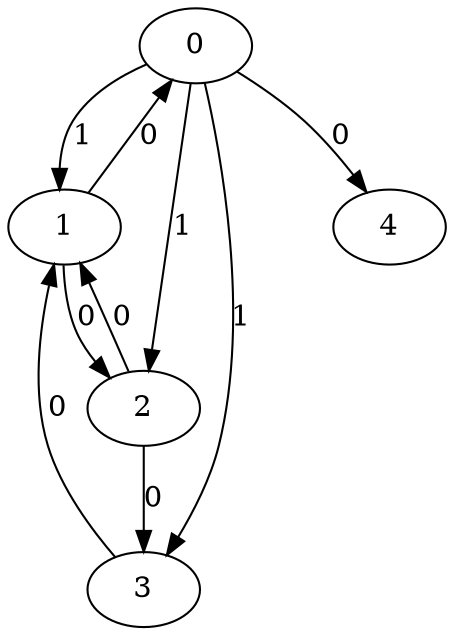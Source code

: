 // Source:1686 Canonical: -1 1 1 1 0 0 -1 0 -1 -1 -1 0 -1 0 -1 -1 0 -1 -1 -1 -1 -1 -1 -1 -1
digraph HRA_from_1686_graph_000 {
  0 -> 1 [label="1"];
  0 -> 2 [label="1"];
  0 -> 3 [label="1"];
  1 -> 0 [label="0"];
  1 -> 2 [label="0"];
  2 -> 1 [label="0"];
  2 -> 3 [label="0"];
  3 -> 1 [label="0"];
  0 -> 4 [label="0"];
}

// Source:1686 Canonical: -1 1 1 1 0 0 -1 0 -1 -1 -1 0 -1 0 -1 -1 0 -1 -1 -1 0 -1 -1 -1 -1
digraph HRA_from_1686_graph_001 {
  0 -> 1 [label="1"];
  0 -> 2 [label="1"];
  0 -> 3 [label="1"];
  1 -> 0 [label="0"];
  1 -> 2 [label="0"];
  2 -> 1 [label="0"];
  2 -> 3 [label="0"];
  3 -> 1 [label="0"];
  0 -> 4 [label="0"];
  4 -> 0 [label="0"];
}

// Source:1686 Canonical: -1 1 1 1 -1 0 -1 0 -1 0 -1 0 -1 0 -1 -1 0 -1 -1 -1 -1 -1 -1 -1 -1
digraph HRA_from_1686_graph_002 {
  0 -> 1 [label="1"];
  0 -> 2 [label="1"];
  0 -> 3 [label="1"];
  1 -> 0 [label="0"];
  1 -> 2 [label="0"];
  2 -> 1 [label="0"];
  2 -> 3 [label="0"];
  3 -> 1 [label="0"];
  1 -> 4 [label="0"];
}

// Source:1686 Canonical: -1 1 1 1 0 0 -1 0 -1 0 -1 0 -1 0 -1 -1 0 -1 -1 -1 -1 -1 -1 -1 -1
digraph HRA_from_1686_graph_003 {
  0 -> 1 [label="1"];
  0 -> 2 [label="1"];
  0 -> 3 [label="1"];
  1 -> 0 [label="0"];
  1 -> 2 [label="0"];
  2 -> 1 [label="0"];
  2 -> 3 [label="0"];
  3 -> 1 [label="0"];
  0 -> 4 [label="0"];
  1 -> 4 [label="0"];
}

// Source:1686 Canonical: -1 1 1 1 -1 0 -1 0 -1 0 -1 0 -1 0 -1 -1 0 -1 -1 -1 0 -1 -1 -1 -1
digraph HRA_from_1686_graph_004 {
  0 -> 1 [label="1"];
  0 -> 2 [label="1"];
  0 -> 3 [label="1"];
  1 -> 0 [label="0"];
  1 -> 2 [label="0"];
  2 -> 1 [label="0"];
  2 -> 3 [label="0"];
  3 -> 1 [label="0"];
  4 -> 0 [label="0"];
  1 -> 4 [label="0"];
}

// Source:1686 Canonical: -1 1 1 1 0 0 -1 0 -1 0 -1 0 -1 0 -1 -1 0 -1 -1 -1 0 -1 -1 -1 -1
digraph HRA_from_1686_graph_005 {
  0 -> 1 [label="1"];
  0 -> 2 [label="1"];
  0 -> 3 [label="1"];
  1 -> 0 [label="0"];
  1 -> 2 [label="0"];
  2 -> 1 [label="0"];
  2 -> 3 [label="0"];
  3 -> 1 [label="0"];
  0 -> 4 [label="0"];
  4 -> 0 [label="0"];
  1 -> 4 [label="0"];
}

// Source:1686 Canonical: -1 1 1 1 0 0 -1 0 -1 -1 -1 0 -1 0 -1 -1 0 -1 -1 -1 -1 0 -1 -1 -1
digraph HRA_from_1686_graph_006 {
  0 -> 1 [label="1"];
  0 -> 2 [label="1"];
  0 -> 3 [label="1"];
  1 -> 0 [label="0"];
  1 -> 2 [label="0"];
  2 -> 1 [label="0"];
  2 -> 3 [label="0"];
  3 -> 1 [label="0"];
  0 -> 4 [label="0"];
  4 -> 1 [label="0"];
}

// Source:1686 Canonical: -1 1 1 1 0 0 -1 0 -1 -1 -1 0 -1 0 -1 -1 0 -1 -1 -1 0 0 -1 -1 -1
digraph HRA_from_1686_graph_007 {
  0 -> 1 [label="1"];
  0 -> 2 [label="1"];
  0 -> 3 [label="1"];
  1 -> 0 [label="0"];
  1 -> 2 [label="0"];
  2 -> 1 [label="0"];
  2 -> 3 [label="0"];
  3 -> 1 [label="0"];
  0 -> 4 [label="0"];
  4 -> 0 [label="0"];
  4 -> 1 [label="0"];
}

// Source:1686 Canonical: -1 1 1 1 -1 0 -1 0 -1 0 -1 0 -1 0 -1 -1 0 -1 -1 -1 -1 0 -1 -1 -1
digraph HRA_from_1686_graph_008 {
  0 -> 1 [label="1"];
  0 -> 2 [label="1"];
  0 -> 3 [label="1"];
  1 -> 0 [label="0"];
  1 -> 2 [label="0"];
  2 -> 1 [label="0"];
  2 -> 3 [label="0"];
  3 -> 1 [label="0"];
  1 -> 4 [label="0"];
  4 -> 1 [label="0"];
}

// Source:1686 Canonical: -1 1 1 1 0 0 -1 0 -1 0 -1 0 -1 0 -1 -1 0 -1 -1 -1 -1 0 -1 -1 -1
digraph HRA_from_1686_graph_009 {
  0 -> 1 [label="1"];
  0 -> 2 [label="1"];
  0 -> 3 [label="1"];
  1 -> 0 [label="0"];
  1 -> 2 [label="0"];
  2 -> 1 [label="0"];
  2 -> 3 [label="0"];
  3 -> 1 [label="0"];
  0 -> 4 [label="0"];
  1 -> 4 [label="0"];
  4 -> 1 [label="0"];
}

// Source:1686 Canonical: -1 1 1 1 -1 0 -1 0 -1 0 -1 0 -1 0 -1 -1 0 -1 -1 -1 0 0 -1 -1 -1
digraph HRA_from_1686_graph_010 {
  0 -> 1 [label="1"];
  0 -> 2 [label="1"];
  0 -> 3 [label="1"];
  1 -> 0 [label="0"];
  1 -> 2 [label="0"];
  2 -> 1 [label="0"];
  2 -> 3 [label="0"];
  3 -> 1 [label="0"];
  4 -> 0 [label="0"];
  1 -> 4 [label="0"];
  4 -> 1 [label="0"];
}

// Source:1686 Canonical: -1 1 1 1 0 0 -1 0 -1 0 -1 0 -1 0 -1 -1 0 -1 -1 -1 0 0 -1 -1 -1
digraph HRA_from_1686_graph_011 {
  0 -> 1 [label="1"];
  0 -> 2 [label="1"];
  0 -> 3 [label="1"];
  1 -> 0 [label="0"];
  1 -> 2 [label="0"];
  2 -> 1 [label="0"];
  2 -> 3 [label="0"];
  3 -> 1 [label="0"];
  0 -> 4 [label="0"];
  4 -> 0 [label="0"];
  1 -> 4 [label="0"];
  4 -> 1 [label="0"];
}

// Source:1686 Canonical: -1 1 1 1 -1 0 -1 0 -1 -1 -1 0 -1 0 0 -1 0 -1 -1 -1 -1 -1 -1 -1 -1
digraph HRA_from_1686_graph_012 {
  0 -> 1 [label="1"];
  0 -> 2 [label="1"];
  0 -> 3 [label="1"];
  1 -> 0 [label="0"];
  1 -> 2 [label="0"];
  2 -> 1 [label="0"];
  2 -> 3 [label="0"];
  3 -> 1 [label="0"];
  2 -> 4 [label="0"];
}

// Source:1686 Canonical: -1 1 1 1 0 0 -1 0 -1 -1 -1 0 -1 0 0 -1 0 -1 -1 -1 -1 -1 -1 -1 -1
digraph HRA_from_1686_graph_013 {
  0 -> 1 [label="1"];
  0 -> 2 [label="1"];
  0 -> 3 [label="1"];
  1 -> 0 [label="0"];
  1 -> 2 [label="0"];
  2 -> 1 [label="0"];
  2 -> 3 [label="0"];
  3 -> 1 [label="0"];
  0 -> 4 [label="0"];
  2 -> 4 [label="0"];
}

// Source:1686 Canonical: -1 1 1 1 -1 0 -1 0 -1 -1 -1 0 -1 0 0 -1 0 -1 -1 -1 0 -1 -1 -1 -1
digraph HRA_from_1686_graph_014 {
  0 -> 1 [label="1"];
  0 -> 2 [label="1"];
  0 -> 3 [label="1"];
  1 -> 0 [label="0"];
  1 -> 2 [label="0"];
  2 -> 1 [label="0"];
  2 -> 3 [label="0"];
  3 -> 1 [label="0"];
  4 -> 0 [label="0"];
  2 -> 4 [label="0"];
}

// Source:1686 Canonical: -1 1 1 1 0 0 -1 0 -1 -1 -1 0 -1 0 0 -1 0 -1 -1 -1 0 -1 -1 -1 -1
digraph HRA_from_1686_graph_015 {
  0 -> 1 [label="1"];
  0 -> 2 [label="1"];
  0 -> 3 [label="1"];
  1 -> 0 [label="0"];
  1 -> 2 [label="0"];
  2 -> 1 [label="0"];
  2 -> 3 [label="0"];
  3 -> 1 [label="0"];
  0 -> 4 [label="0"];
  4 -> 0 [label="0"];
  2 -> 4 [label="0"];
}

// Source:1686 Canonical: -1 1 1 1 -1 0 -1 0 -1 0 -1 0 -1 0 0 -1 0 -1 -1 -1 -1 -1 -1 -1 -1
digraph HRA_from_1686_graph_016 {
  0 -> 1 [label="1"];
  0 -> 2 [label="1"];
  0 -> 3 [label="1"];
  1 -> 0 [label="0"];
  1 -> 2 [label="0"];
  2 -> 1 [label="0"];
  2 -> 3 [label="0"];
  3 -> 1 [label="0"];
  1 -> 4 [label="0"];
  2 -> 4 [label="0"];
}

// Source:1686 Canonical: -1 1 1 1 0 0 -1 0 -1 0 -1 0 -1 0 0 -1 0 -1 -1 -1 -1 -1 -1 -1 -1
digraph HRA_from_1686_graph_017 {
  0 -> 1 [label="1"];
  0 -> 2 [label="1"];
  0 -> 3 [label="1"];
  1 -> 0 [label="0"];
  1 -> 2 [label="0"];
  2 -> 1 [label="0"];
  2 -> 3 [label="0"];
  3 -> 1 [label="0"];
  0 -> 4 [label="0"];
  1 -> 4 [label="0"];
  2 -> 4 [label="0"];
}

// Source:1686 Canonical: -1 1 1 1 -1 0 -1 0 -1 0 -1 0 -1 0 0 -1 0 -1 -1 -1 0 -1 -1 -1 -1
digraph HRA_from_1686_graph_018 {
  0 -> 1 [label="1"];
  0 -> 2 [label="1"];
  0 -> 3 [label="1"];
  1 -> 0 [label="0"];
  1 -> 2 [label="0"];
  2 -> 1 [label="0"];
  2 -> 3 [label="0"];
  3 -> 1 [label="0"];
  4 -> 0 [label="0"];
  1 -> 4 [label="0"];
  2 -> 4 [label="0"];
}

// Source:1686 Canonical: -1 1 1 1 0 0 -1 0 -1 0 -1 0 -1 0 0 -1 0 -1 -1 -1 0 -1 -1 -1 -1
digraph HRA_from_1686_graph_019 {
  0 -> 1 [label="1"];
  0 -> 2 [label="1"];
  0 -> 3 [label="1"];
  1 -> 0 [label="0"];
  1 -> 2 [label="0"];
  2 -> 1 [label="0"];
  2 -> 3 [label="0"];
  3 -> 1 [label="0"];
  0 -> 4 [label="0"];
  4 -> 0 [label="0"];
  1 -> 4 [label="0"];
  2 -> 4 [label="0"];
}

// Source:1686 Canonical: -1 1 1 1 -1 0 -1 0 -1 -1 -1 0 -1 0 0 -1 0 -1 -1 -1 -1 0 -1 -1 -1
digraph HRA_from_1686_graph_020 {
  0 -> 1 [label="1"];
  0 -> 2 [label="1"];
  0 -> 3 [label="1"];
  1 -> 0 [label="0"];
  1 -> 2 [label="0"];
  2 -> 1 [label="0"];
  2 -> 3 [label="0"];
  3 -> 1 [label="0"];
  4 -> 1 [label="0"];
  2 -> 4 [label="0"];
}

// Source:1686 Canonical: -1 1 1 1 0 0 -1 0 -1 -1 -1 0 -1 0 0 -1 0 -1 -1 -1 -1 0 -1 -1 -1
digraph HRA_from_1686_graph_021 {
  0 -> 1 [label="1"];
  0 -> 2 [label="1"];
  0 -> 3 [label="1"];
  1 -> 0 [label="0"];
  1 -> 2 [label="0"];
  2 -> 1 [label="0"];
  2 -> 3 [label="0"];
  3 -> 1 [label="0"];
  0 -> 4 [label="0"];
  4 -> 1 [label="0"];
  2 -> 4 [label="0"];
}

// Source:1686 Canonical: -1 1 1 1 -1 0 -1 0 -1 -1 -1 0 -1 0 0 -1 0 -1 -1 -1 0 0 -1 -1 -1
digraph HRA_from_1686_graph_022 {
  0 -> 1 [label="1"];
  0 -> 2 [label="1"];
  0 -> 3 [label="1"];
  1 -> 0 [label="0"];
  1 -> 2 [label="0"];
  2 -> 1 [label="0"];
  2 -> 3 [label="0"];
  3 -> 1 [label="0"];
  4 -> 0 [label="0"];
  4 -> 1 [label="0"];
  2 -> 4 [label="0"];
}

// Source:1686 Canonical: -1 1 1 1 0 0 -1 0 -1 -1 -1 0 -1 0 0 -1 0 -1 -1 -1 0 0 -1 -1 -1
digraph HRA_from_1686_graph_023 {
  0 -> 1 [label="1"];
  0 -> 2 [label="1"];
  0 -> 3 [label="1"];
  1 -> 0 [label="0"];
  1 -> 2 [label="0"];
  2 -> 1 [label="0"];
  2 -> 3 [label="0"];
  3 -> 1 [label="0"];
  0 -> 4 [label="0"];
  4 -> 0 [label="0"];
  4 -> 1 [label="0"];
  2 -> 4 [label="0"];
}

// Source:1686 Canonical: -1 1 1 1 -1 0 -1 0 -1 0 -1 0 -1 0 0 -1 0 -1 -1 -1 -1 0 -1 -1 -1
digraph HRA_from_1686_graph_024 {
  0 -> 1 [label="1"];
  0 -> 2 [label="1"];
  0 -> 3 [label="1"];
  1 -> 0 [label="0"];
  1 -> 2 [label="0"];
  2 -> 1 [label="0"];
  2 -> 3 [label="0"];
  3 -> 1 [label="0"];
  1 -> 4 [label="0"];
  4 -> 1 [label="0"];
  2 -> 4 [label="0"];
}

// Source:1686 Canonical: -1 1 1 1 0 0 -1 0 -1 0 -1 0 -1 0 0 -1 0 -1 -1 -1 -1 0 -1 -1 -1
digraph HRA_from_1686_graph_025 {
  0 -> 1 [label="1"];
  0 -> 2 [label="1"];
  0 -> 3 [label="1"];
  1 -> 0 [label="0"];
  1 -> 2 [label="0"];
  2 -> 1 [label="0"];
  2 -> 3 [label="0"];
  3 -> 1 [label="0"];
  0 -> 4 [label="0"];
  1 -> 4 [label="0"];
  4 -> 1 [label="0"];
  2 -> 4 [label="0"];
}

// Source:1686 Canonical: -1 1 1 1 -1 0 -1 0 -1 0 -1 0 -1 0 0 -1 0 -1 -1 -1 0 0 -1 -1 -1
digraph HRA_from_1686_graph_026 {
  0 -> 1 [label="1"];
  0 -> 2 [label="1"];
  0 -> 3 [label="1"];
  1 -> 0 [label="0"];
  1 -> 2 [label="0"];
  2 -> 1 [label="0"];
  2 -> 3 [label="0"];
  3 -> 1 [label="0"];
  4 -> 0 [label="0"];
  1 -> 4 [label="0"];
  4 -> 1 [label="0"];
  2 -> 4 [label="0"];
}

// Source:1686 Canonical: -1 1 1 1 0 0 -1 0 -1 0 -1 0 -1 0 0 -1 0 -1 -1 -1 0 0 -1 -1 -1
digraph HRA_from_1686_graph_027 {
  0 -> 1 [label="1"];
  0 -> 2 [label="1"];
  0 -> 3 [label="1"];
  1 -> 0 [label="0"];
  1 -> 2 [label="0"];
  2 -> 1 [label="0"];
  2 -> 3 [label="0"];
  3 -> 1 [label="0"];
  0 -> 4 [label="0"];
  4 -> 0 [label="0"];
  1 -> 4 [label="0"];
  4 -> 1 [label="0"];
  2 -> 4 [label="0"];
}

// Source:1686 Canonical: -1 1 1 1 0 0 -1 0 -1 -1 -1 0 -1 0 -1 -1 0 -1 -1 -1 -1 -1 0 -1 -1
digraph HRA_from_1686_graph_028 {
  0 -> 1 [label="1"];
  0 -> 2 [label="1"];
  0 -> 3 [label="1"];
  1 -> 0 [label="0"];
  1 -> 2 [label="0"];
  2 -> 1 [label="0"];
  2 -> 3 [label="0"];
  3 -> 1 [label="0"];
  0 -> 4 [label="0"];
  4 -> 2 [label="0"];
}

// Source:1686 Canonical: -1 1 1 1 0 0 -1 0 -1 -1 -1 0 -1 0 -1 -1 0 -1 -1 -1 0 -1 0 -1 -1
digraph HRA_from_1686_graph_029 {
  0 -> 1 [label="1"];
  0 -> 2 [label="1"];
  0 -> 3 [label="1"];
  1 -> 0 [label="0"];
  1 -> 2 [label="0"];
  2 -> 1 [label="0"];
  2 -> 3 [label="0"];
  3 -> 1 [label="0"];
  0 -> 4 [label="0"];
  4 -> 0 [label="0"];
  4 -> 2 [label="0"];
}

// Source:1686 Canonical: -1 1 1 1 -1 0 -1 0 -1 0 -1 0 -1 0 -1 -1 0 -1 -1 -1 -1 -1 0 -1 -1
digraph HRA_from_1686_graph_030 {
  0 -> 1 [label="1"];
  0 -> 2 [label="1"];
  0 -> 3 [label="1"];
  1 -> 0 [label="0"];
  1 -> 2 [label="0"];
  2 -> 1 [label="0"];
  2 -> 3 [label="0"];
  3 -> 1 [label="0"];
  1 -> 4 [label="0"];
  4 -> 2 [label="0"];
}

// Source:1686 Canonical: -1 1 1 1 0 0 -1 0 -1 0 -1 0 -1 0 -1 -1 0 -1 -1 -1 -1 -1 0 -1 -1
digraph HRA_from_1686_graph_031 {
  0 -> 1 [label="1"];
  0 -> 2 [label="1"];
  0 -> 3 [label="1"];
  1 -> 0 [label="0"];
  1 -> 2 [label="0"];
  2 -> 1 [label="0"];
  2 -> 3 [label="0"];
  3 -> 1 [label="0"];
  0 -> 4 [label="0"];
  1 -> 4 [label="0"];
  4 -> 2 [label="0"];
}

// Source:1686 Canonical: -1 1 1 1 -1 0 -1 0 -1 0 -1 0 -1 0 -1 -1 0 -1 -1 -1 0 -1 0 -1 -1
digraph HRA_from_1686_graph_032 {
  0 -> 1 [label="1"];
  0 -> 2 [label="1"];
  0 -> 3 [label="1"];
  1 -> 0 [label="0"];
  1 -> 2 [label="0"];
  2 -> 1 [label="0"];
  2 -> 3 [label="0"];
  3 -> 1 [label="0"];
  4 -> 0 [label="0"];
  1 -> 4 [label="0"];
  4 -> 2 [label="0"];
}

// Source:1686 Canonical: -1 1 1 1 0 0 -1 0 -1 0 -1 0 -1 0 -1 -1 0 -1 -1 -1 0 -1 0 -1 -1
digraph HRA_from_1686_graph_033 {
  0 -> 1 [label="1"];
  0 -> 2 [label="1"];
  0 -> 3 [label="1"];
  1 -> 0 [label="0"];
  1 -> 2 [label="0"];
  2 -> 1 [label="0"];
  2 -> 3 [label="0"];
  3 -> 1 [label="0"];
  0 -> 4 [label="0"];
  4 -> 0 [label="0"];
  1 -> 4 [label="0"];
  4 -> 2 [label="0"];
}

// Source:1686 Canonical: -1 1 1 1 0 0 -1 0 -1 -1 -1 0 -1 0 -1 -1 0 -1 -1 -1 -1 0 0 -1 -1
digraph HRA_from_1686_graph_034 {
  0 -> 1 [label="1"];
  0 -> 2 [label="1"];
  0 -> 3 [label="1"];
  1 -> 0 [label="0"];
  1 -> 2 [label="0"];
  2 -> 1 [label="0"];
  2 -> 3 [label="0"];
  3 -> 1 [label="0"];
  0 -> 4 [label="0"];
  4 -> 1 [label="0"];
  4 -> 2 [label="0"];
}

// Source:1686 Canonical: -1 1 1 1 0 0 -1 0 -1 -1 -1 0 -1 0 -1 -1 0 -1 -1 -1 0 0 0 -1 -1
digraph HRA_from_1686_graph_035 {
  0 -> 1 [label="1"];
  0 -> 2 [label="1"];
  0 -> 3 [label="1"];
  1 -> 0 [label="0"];
  1 -> 2 [label="0"];
  2 -> 1 [label="0"];
  2 -> 3 [label="0"];
  3 -> 1 [label="0"];
  0 -> 4 [label="0"];
  4 -> 0 [label="0"];
  4 -> 1 [label="0"];
  4 -> 2 [label="0"];
}

// Source:1686 Canonical: -1 1 1 1 -1 0 -1 0 -1 0 -1 0 -1 0 -1 -1 0 -1 -1 -1 -1 0 0 -1 -1
digraph HRA_from_1686_graph_036 {
  0 -> 1 [label="1"];
  0 -> 2 [label="1"];
  0 -> 3 [label="1"];
  1 -> 0 [label="0"];
  1 -> 2 [label="0"];
  2 -> 1 [label="0"];
  2 -> 3 [label="0"];
  3 -> 1 [label="0"];
  1 -> 4 [label="0"];
  4 -> 1 [label="0"];
  4 -> 2 [label="0"];
}

// Source:1686 Canonical: -1 1 1 1 0 0 -1 0 -1 0 -1 0 -1 0 -1 -1 0 -1 -1 -1 -1 0 0 -1 -1
digraph HRA_from_1686_graph_037 {
  0 -> 1 [label="1"];
  0 -> 2 [label="1"];
  0 -> 3 [label="1"];
  1 -> 0 [label="0"];
  1 -> 2 [label="0"];
  2 -> 1 [label="0"];
  2 -> 3 [label="0"];
  3 -> 1 [label="0"];
  0 -> 4 [label="0"];
  1 -> 4 [label="0"];
  4 -> 1 [label="0"];
  4 -> 2 [label="0"];
}

// Source:1686 Canonical: -1 1 1 1 -1 0 -1 0 -1 0 -1 0 -1 0 -1 -1 0 -1 -1 -1 0 0 0 -1 -1
digraph HRA_from_1686_graph_038 {
  0 -> 1 [label="1"];
  0 -> 2 [label="1"];
  0 -> 3 [label="1"];
  1 -> 0 [label="0"];
  1 -> 2 [label="0"];
  2 -> 1 [label="0"];
  2 -> 3 [label="0"];
  3 -> 1 [label="0"];
  4 -> 0 [label="0"];
  1 -> 4 [label="0"];
  4 -> 1 [label="0"];
  4 -> 2 [label="0"];
}

// Source:1686 Canonical: -1 1 1 1 0 0 -1 0 -1 0 -1 0 -1 0 -1 -1 0 -1 -1 -1 0 0 0 -1 -1
digraph HRA_from_1686_graph_039 {
  0 -> 1 [label="1"];
  0 -> 2 [label="1"];
  0 -> 3 [label="1"];
  1 -> 0 [label="0"];
  1 -> 2 [label="0"];
  2 -> 1 [label="0"];
  2 -> 3 [label="0"];
  3 -> 1 [label="0"];
  0 -> 4 [label="0"];
  4 -> 0 [label="0"];
  1 -> 4 [label="0"];
  4 -> 1 [label="0"];
  4 -> 2 [label="0"];
}

// Source:1686 Canonical: -1 1 1 1 -1 0 -1 0 -1 -1 -1 0 -1 0 0 -1 0 -1 -1 -1 -1 -1 0 -1 -1
digraph HRA_from_1686_graph_040 {
  0 -> 1 [label="1"];
  0 -> 2 [label="1"];
  0 -> 3 [label="1"];
  1 -> 0 [label="0"];
  1 -> 2 [label="0"];
  2 -> 1 [label="0"];
  2 -> 3 [label="0"];
  3 -> 1 [label="0"];
  2 -> 4 [label="0"];
  4 -> 2 [label="0"];
}

// Source:1686 Canonical: -1 1 1 1 0 0 -1 0 -1 -1 -1 0 -1 0 0 -1 0 -1 -1 -1 -1 -1 0 -1 -1
digraph HRA_from_1686_graph_041 {
  0 -> 1 [label="1"];
  0 -> 2 [label="1"];
  0 -> 3 [label="1"];
  1 -> 0 [label="0"];
  1 -> 2 [label="0"];
  2 -> 1 [label="0"];
  2 -> 3 [label="0"];
  3 -> 1 [label="0"];
  0 -> 4 [label="0"];
  2 -> 4 [label="0"];
  4 -> 2 [label="0"];
}

// Source:1686 Canonical: -1 1 1 1 -1 0 -1 0 -1 -1 -1 0 -1 0 0 -1 0 -1 -1 -1 0 -1 0 -1 -1
digraph HRA_from_1686_graph_042 {
  0 -> 1 [label="1"];
  0 -> 2 [label="1"];
  0 -> 3 [label="1"];
  1 -> 0 [label="0"];
  1 -> 2 [label="0"];
  2 -> 1 [label="0"];
  2 -> 3 [label="0"];
  3 -> 1 [label="0"];
  4 -> 0 [label="0"];
  2 -> 4 [label="0"];
  4 -> 2 [label="0"];
}

// Source:1686 Canonical: -1 1 1 1 0 0 -1 0 -1 -1 -1 0 -1 0 0 -1 0 -1 -1 -1 0 -1 0 -1 -1
digraph HRA_from_1686_graph_043 {
  0 -> 1 [label="1"];
  0 -> 2 [label="1"];
  0 -> 3 [label="1"];
  1 -> 0 [label="0"];
  1 -> 2 [label="0"];
  2 -> 1 [label="0"];
  2 -> 3 [label="0"];
  3 -> 1 [label="0"];
  0 -> 4 [label="0"];
  4 -> 0 [label="0"];
  2 -> 4 [label="0"];
  4 -> 2 [label="0"];
}

// Source:1686 Canonical: -1 1 1 1 -1 0 -1 0 -1 0 -1 0 -1 0 0 -1 0 -1 -1 -1 -1 -1 0 -1 -1
digraph HRA_from_1686_graph_044 {
  0 -> 1 [label="1"];
  0 -> 2 [label="1"];
  0 -> 3 [label="1"];
  1 -> 0 [label="0"];
  1 -> 2 [label="0"];
  2 -> 1 [label="0"];
  2 -> 3 [label="0"];
  3 -> 1 [label="0"];
  1 -> 4 [label="0"];
  2 -> 4 [label="0"];
  4 -> 2 [label="0"];
}

// Source:1686 Canonical: -1 1 1 1 0 0 -1 0 -1 0 -1 0 -1 0 0 -1 0 -1 -1 -1 -1 -1 0 -1 -1
digraph HRA_from_1686_graph_045 {
  0 -> 1 [label="1"];
  0 -> 2 [label="1"];
  0 -> 3 [label="1"];
  1 -> 0 [label="0"];
  1 -> 2 [label="0"];
  2 -> 1 [label="0"];
  2 -> 3 [label="0"];
  3 -> 1 [label="0"];
  0 -> 4 [label="0"];
  1 -> 4 [label="0"];
  2 -> 4 [label="0"];
  4 -> 2 [label="0"];
}

// Source:1686 Canonical: -1 1 1 1 -1 0 -1 0 -1 0 -1 0 -1 0 0 -1 0 -1 -1 -1 0 -1 0 -1 -1
digraph HRA_from_1686_graph_046 {
  0 -> 1 [label="1"];
  0 -> 2 [label="1"];
  0 -> 3 [label="1"];
  1 -> 0 [label="0"];
  1 -> 2 [label="0"];
  2 -> 1 [label="0"];
  2 -> 3 [label="0"];
  3 -> 1 [label="0"];
  4 -> 0 [label="0"];
  1 -> 4 [label="0"];
  2 -> 4 [label="0"];
  4 -> 2 [label="0"];
}

// Source:1686 Canonical: -1 1 1 1 0 0 -1 0 -1 0 -1 0 -1 0 0 -1 0 -1 -1 -1 0 -1 0 -1 -1
digraph HRA_from_1686_graph_047 {
  0 -> 1 [label="1"];
  0 -> 2 [label="1"];
  0 -> 3 [label="1"];
  1 -> 0 [label="0"];
  1 -> 2 [label="0"];
  2 -> 1 [label="0"];
  2 -> 3 [label="0"];
  3 -> 1 [label="0"];
  0 -> 4 [label="0"];
  4 -> 0 [label="0"];
  1 -> 4 [label="0"];
  2 -> 4 [label="0"];
  4 -> 2 [label="0"];
}

// Source:1686 Canonical: -1 1 1 1 -1 0 -1 0 -1 -1 -1 0 -1 0 0 -1 0 -1 -1 -1 -1 0 0 -1 -1
digraph HRA_from_1686_graph_048 {
  0 -> 1 [label="1"];
  0 -> 2 [label="1"];
  0 -> 3 [label="1"];
  1 -> 0 [label="0"];
  1 -> 2 [label="0"];
  2 -> 1 [label="0"];
  2 -> 3 [label="0"];
  3 -> 1 [label="0"];
  4 -> 1 [label="0"];
  2 -> 4 [label="0"];
  4 -> 2 [label="0"];
}

// Source:1686 Canonical: -1 1 1 1 0 0 -1 0 -1 -1 -1 0 -1 0 0 -1 0 -1 -1 -1 -1 0 0 -1 -1
digraph HRA_from_1686_graph_049 {
  0 -> 1 [label="1"];
  0 -> 2 [label="1"];
  0 -> 3 [label="1"];
  1 -> 0 [label="0"];
  1 -> 2 [label="0"];
  2 -> 1 [label="0"];
  2 -> 3 [label="0"];
  3 -> 1 [label="0"];
  0 -> 4 [label="0"];
  4 -> 1 [label="0"];
  2 -> 4 [label="0"];
  4 -> 2 [label="0"];
}

// Source:1686 Canonical: -1 1 1 1 -1 0 -1 0 -1 -1 -1 0 -1 0 0 -1 0 -1 -1 -1 0 0 0 -1 -1
digraph HRA_from_1686_graph_050 {
  0 -> 1 [label="1"];
  0 -> 2 [label="1"];
  0 -> 3 [label="1"];
  1 -> 0 [label="0"];
  1 -> 2 [label="0"];
  2 -> 1 [label="0"];
  2 -> 3 [label="0"];
  3 -> 1 [label="0"];
  4 -> 0 [label="0"];
  4 -> 1 [label="0"];
  2 -> 4 [label="0"];
  4 -> 2 [label="0"];
}

// Source:1686 Canonical: -1 1 1 1 0 0 -1 0 -1 -1 -1 0 -1 0 0 -1 0 -1 -1 -1 0 0 0 -1 -1
digraph HRA_from_1686_graph_051 {
  0 -> 1 [label="1"];
  0 -> 2 [label="1"];
  0 -> 3 [label="1"];
  1 -> 0 [label="0"];
  1 -> 2 [label="0"];
  2 -> 1 [label="0"];
  2 -> 3 [label="0"];
  3 -> 1 [label="0"];
  0 -> 4 [label="0"];
  4 -> 0 [label="0"];
  4 -> 1 [label="0"];
  2 -> 4 [label="0"];
  4 -> 2 [label="0"];
}

// Source:1686 Canonical: -1 1 1 1 -1 0 -1 0 -1 0 -1 0 -1 0 0 -1 0 -1 -1 -1 -1 0 0 -1 -1
digraph HRA_from_1686_graph_052 {
  0 -> 1 [label="1"];
  0 -> 2 [label="1"];
  0 -> 3 [label="1"];
  1 -> 0 [label="0"];
  1 -> 2 [label="0"];
  2 -> 1 [label="0"];
  2 -> 3 [label="0"];
  3 -> 1 [label="0"];
  1 -> 4 [label="0"];
  4 -> 1 [label="0"];
  2 -> 4 [label="0"];
  4 -> 2 [label="0"];
}

// Source:1686 Canonical: -1 1 1 1 0 0 -1 0 -1 0 -1 0 -1 0 0 -1 0 -1 -1 -1 -1 0 0 -1 -1
digraph HRA_from_1686_graph_053 {
  0 -> 1 [label="1"];
  0 -> 2 [label="1"];
  0 -> 3 [label="1"];
  1 -> 0 [label="0"];
  1 -> 2 [label="0"];
  2 -> 1 [label="0"];
  2 -> 3 [label="0"];
  3 -> 1 [label="0"];
  0 -> 4 [label="0"];
  1 -> 4 [label="0"];
  4 -> 1 [label="0"];
  2 -> 4 [label="0"];
  4 -> 2 [label="0"];
}

// Source:1686 Canonical: -1 1 1 1 -1 0 -1 0 -1 0 -1 0 -1 0 0 -1 0 -1 -1 -1 0 0 0 -1 -1
digraph HRA_from_1686_graph_054 {
  0 -> 1 [label="1"];
  0 -> 2 [label="1"];
  0 -> 3 [label="1"];
  1 -> 0 [label="0"];
  1 -> 2 [label="0"];
  2 -> 1 [label="0"];
  2 -> 3 [label="0"];
  3 -> 1 [label="0"];
  4 -> 0 [label="0"];
  1 -> 4 [label="0"];
  4 -> 1 [label="0"];
  2 -> 4 [label="0"];
  4 -> 2 [label="0"];
}

// Source:1686 Canonical: -1 1 1 1 0 0 -1 0 -1 0 -1 0 -1 0 0 -1 0 -1 -1 -1 0 0 0 -1 -1
digraph HRA_from_1686_graph_055 {
  0 -> 1 [label="1"];
  0 -> 2 [label="1"];
  0 -> 3 [label="1"];
  1 -> 0 [label="0"];
  1 -> 2 [label="0"];
  2 -> 1 [label="0"];
  2 -> 3 [label="0"];
  3 -> 1 [label="0"];
  0 -> 4 [label="0"];
  4 -> 0 [label="0"];
  1 -> 4 [label="0"];
  4 -> 1 [label="0"];
  2 -> 4 [label="0"];
  4 -> 2 [label="0"];
}

// Source:1686 Canonical: -1 1 1 1 -1 0 -1 0 -1 -1 -1 0 -1 0 -1 -1 0 -1 -1 0 -1 -1 -1 -1 -1
digraph HRA_from_1686_graph_056 {
  0 -> 1 [label="1"];
  0 -> 2 [label="1"];
  0 -> 3 [label="1"];
  1 -> 0 [label="0"];
  1 -> 2 [label="0"];
  2 -> 1 [label="0"];
  2 -> 3 [label="0"];
  3 -> 1 [label="0"];
  3 -> 4 [label="0"];
}

// Source:1686 Canonical: -1 1 1 1 0 0 -1 0 -1 -1 -1 0 -1 0 -1 -1 0 -1 -1 0 -1 -1 -1 -1 -1
digraph HRA_from_1686_graph_057 {
  0 -> 1 [label="1"];
  0 -> 2 [label="1"];
  0 -> 3 [label="1"];
  1 -> 0 [label="0"];
  1 -> 2 [label="0"];
  2 -> 1 [label="0"];
  2 -> 3 [label="0"];
  3 -> 1 [label="0"];
  0 -> 4 [label="0"];
  3 -> 4 [label="0"];
}

// Source:1686 Canonical: -1 1 1 1 -1 0 -1 0 -1 -1 -1 0 -1 0 -1 -1 0 -1 -1 0 0 -1 -1 -1 -1
digraph HRA_from_1686_graph_058 {
  0 -> 1 [label="1"];
  0 -> 2 [label="1"];
  0 -> 3 [label="1"];
  1 -> 0 [label="0"];
  1 -> 2 [label="0"];
  2 -> 1 [label="0"];
  2 -> 3 [label="0"];
  3 -> 1 [label="0"];
  4 -> 0 [label="0"];
  3 -> 4 [label="0"];
}

// Source:1686 Canonical: -1 1 1 1 0 0 -1 0 -1 -1 -1 0 -1 0 -1 -1 0 -1 -1 0 0 -1 -1 -1 -1
digraph HRA_from_1686_graph_059 {
  0 -> 1 [label="1"];
  0 -> 2 [label="1"];
  0 -> 3 [label="1"];
  1 -> 0 [label="0"];
  1 -> 2 [label="0"];
  2 -> 1 [label="0"];
  2 -> 3 [label="0"];
  3 -> 1 [label="0"];
  0 -> 4 [label="0"];
  4 -> 0 [label="0"];
  3 -> 4 [label="0"];
}

// Source:1686 Canonical: -1 1 1 1 -1 0 -1 0 -1 0 -1 0 -1 0 -1 -1 0 -1 -1 0 -1 -1 -1 -1 -1
digraph HRA_from_1686_graph_060 {
  0 -> 1 [label="1"];
  0 -> 2 [label="1"];
  0 -> 3 [label="1"];
  1 -> 0 [label="0"];
  1 -> 2 [label="0"];
  2 -> 1 [label="0"];
  2 -> 3 [label="0"];
  3 -> 1 [label="0"];
  1 -> 4 [label="0"];
  3 -> 4 [label="0"];
}

// Source:1686 Canonical: -1 1 1 1 0 0 -1 0 -1 0 -1 0 -1 0 -1 -1 0 -1 -1 0 -1 -1 -1 -1 -1
digraph HRA_from_1686_graph_061 {
  0 -> 1 [label="1"];
  0 -> 2 [label="1"];
  0 -> 3 [label="1"];
  1 -> 0 [label="0"];
  1 -> 2 [label="0"];
  2 -> 1 [label="0"];
  2 -> 3 [label="0"];
  3 -> 1 [label="0"];
  0 -> 4 [label="0"];
  1 -> 4 [label="0"];
  3 -> 4 [label="0"];
}

// Source:1686 Canonical: -1 1 1 1 -1 0 -1 0 -1 0 -1 0 -1 0 -1 -1 0 -1 -1 0 0 -1 -1 -1 -1
digraph HRA_from_1686_graph_062 {
  0 -> 1 [label="1"];
  0 -> 2 [label="1"];
  0 -> 3 [label="1"];
  1 -> 0 [label="0"];
  1 -> 2 [label="0"];
  2 -> 1 [label="0"];
  2 -> 3 [label="0"];
  3 -> 1 [label="0"];
  4 -> 0 [label="0"];
  1 -> 4 [label="0"];
  3 -> 4 [label="0"];
}

// Source:1686 Canonical: -1 1 1 1 0 0 -1 0 -1 0 -1 0 -1 0 -1 -1 0 -1 -1 0 0 -1 -1 -1 -1
digraph HRA_from_1686_graph_063 {
  0 -> 1 [label="1"];
  0 -> 2 [label="1"];
  0 -> 3 [label="1"];
  1 -> 0 [label="0"];
  1 -> 2 [label="0"];
  2 -> 1 [label="0"];
  2 -> 3 [label="0"];
  3 -> 1 [label="0"];
  0 -> 4 [label="0"];
  4 -> 0 [label="0"];
  1 -> 4 [label="0"];
  3 -> 4 [label="0"];
}

// Source:1686 Canonical: -1 1 1 1 -1 0 -1 0 -1 -1 -1 0 -1 0 -1 -1 0 -1 -1 0 -1 0 -1 -1 -1
digraph HRA_from_1686_graph_064 {
  0 -> 1 [label="1"];
  0 -> 2 [label="1"];
  0 -> 3 [label="1"];
  1 -> 0 [label="0"];
  1 -> 2 [label="0"];
  2 -> 1 [label="0"];
  2 -> 3 [label="0"];
  3 -> 1 [label="0"];
  4 -> 1 [label="0"];
  3 -> 4 [label="0"];
}

// Source:1686 Canonical: -1 1 1 1 0 0 -1 0 -1 -1 -1 0 -1 0 -1 -1 0 -1 -1 0 -1 0 -1 -1 -1
digraph HRA_from_1686_graph_065 {
  0 -> 1 [label="1"];
  0 -> 2 [label="1"];
  0 -> 3 [label="1"];
  1 -> 0 [label="0"];
  1 -> 2 [label="0"];
  2 -> 1 [label="0"];
  2 -> 3 [label="0"];
  3 -> 1 [label="0"];
  0 -> 4 [label="0"];
  4 -> 1 [label="0"];
  3 -> 4 [label="0"];
}

// Source:1686 Canonical: -1 1 1 1 -1 0 -1 0 -1 -1 -1 0 -1 0 -1 -1 0 -1 -1 0 0 0 -1 -1 -1
digraph HRA_from_1686_graph_066 {
  0 -> 1 [label="1"];
  0 -> 2 [label="1"];
  0 -> 3 [label="1"];
  1 -> 0 [label="0"];
  1 -> 2 [label="0"];
  2 -> 1 [label="0"];
  2 -> 3 [label="0"];
  3 -> 1 [label="0"];
  4 -> 0 [label="0"];
  4 -> 1 [label="0"];
  3 -> 4 [label="0"];
}

// Source:1686 Canonical: -1 1 1 1 0 0 -1 0 -1 -1 -1 0 -1 0 -1 -1 0 -1 -1 0 0 0 -1 -1 -1
digraph HRA_from_1686_graph_067 {
  0 -> 1 [label="1"];
  0 -> 2 [label="1"];
  0 -> 3 [label="1"];
  1 -> 0 [label="0"];
  1 -> 2 [label="0"];
  2 -> 1 [label="0"];
  2 -> 3 [label="0"];
  3 -> 1 [label="0"];
  0 -> 4 [label="0"];
  4 -> 0 [label="0"];
  4 -> 1 [label="0"];
  3 -> 4 [label="0"];
}

// Source:1686 Canonical: -1 1 1 1 -1 0 -1 0 -1 0 -1 0 -1 0 -1 -1 0 -1 -1 0 -1 0 -1 -1 -1
digraph HRA_from_1686_graph_068 {
  0 -> 1 [label="1"];
  0 -> 2 [label="1"];
  0 -> 3 [label="1"];
  1 -> 0 [label="0"];
  1 -> 2 [label="0"];
  2 -> 1 [label="0"];
  2 -> 3 [label="0"];
  3 -> 1 [label="0"];
  1 -> 4 [label="0"];
  4 -> 1 [label="0"];
  3 -> 4 [label="0"];
}

// Source:1686 Canonical: -1 1 1 1 0 0 -1 0 -1 0 -1 0 -1 0 -1 -1 0 -1 -1 0 -1 0 -1 -1 -1
digraph HRA_from_1686_graph_069 {
  0 -> 1 [label="1"];
  0 -> 2 [label="1"];
  0 -> 3 [label="1"];
  1 -> 0 [label="0"];
  1 -> 2 [label="0"];
  2 -> 1 [label="0"];
  2 -> 3 [label="0"];
  3 -> 1 [label="0"];
  0 -> 4 [label="0"];
  1 -> 4 [label="0"];
  4 -> 1 [label="0"];
  3 -> 4 [label="0"];
}

// Source:1686 Canonical: -1 1 1 1 -1 0 -1 0 -1 0 -1 0 -1 0 -1 -1 0 -1 -1 0 0 0 -1 -1 -1
digraph HRA_from_1686_graph_070 {
  0 -> 1 [label="1"];
  0 -> 2 [label="1"];
  0 -> 3 [label="1"];
  1 -> 0 [label="0"];
  1 -> 2 [label="0"];
  2 -> 1 [label="0"];
  2 -> 3 [label="0"];
  3 -> 1 [label="0"];
  4 -> 0 [label="0"];
  1 -> 4 [label="0"];
  4 -> 1 [label="0"];
  3 -> 4 [label="0"];
}

// Source:1686 Canonical: -1 1 1 1 0 0 -1 0 -1 0 -1 0 -1 0 -1 -1 0 -1 -1 0 0 0 -1 -1 -1
digraph HRA_from_1686_graph_071 {
  0 -> 1 [label="1"];
  0 -> 2 [label="1"];
  0 -> 3 [label="1"];
  1 -> 0 [label="0"];
  1 -> 2 [label="0"];
  2 -> 1 [label="0"];
  2 -> 3 [label="0"];
  3 -> 1 [label="0"];
  0 -> 4 [label="0"];
  4 -> 0 [label="0"];
  1 -> 4 [label="0"];
  4 -> 1 [label="0"];
  3 -> 4 [label="0"];
}

// Source:1686 Canonical: -1 1 1 1 -1 0 -1 0 -1 -1 -1 0 -1 0 0 -1 0 -1 -1 0 -1 -1 -1 -1 -1
digraph HRA_from_1686_graph_072 {
  0 -> 1 [label="1"];
  0 -> 2 [label="1"];
  0 -> 3 [label="1"];
  1 -> 0 [label="0"];
  1 -> 2 [label="0"];
  2 -> 1 [label="0"];
  2 -> 3 [label="0"];
  3 -> 1 [label="0"];
  2 -> 4 [label="0"];
  3 -> 4 [label="0"];
}

// Source:1686 Canonical: -1 1 1 1 0 0 -1 0 -1 -1 -1 0 -1 0 0 -1 0 -1 -1 0 -1 -1 -1 -1 -1
digraph HRA_from_1686_graph_073 {
  0 -> 1 [label="1"];
  0 -> 2 [label="1"];
  0 -> 3 [label="1"];
  1 -> 0 [label="0"];
  1 -> 2 [label="0"];
  2 -> 1 [label="0"];
  2 -> 3 [label="0"];
  3 -> 1 [label="0"];
  0 -> 4 [label="0"];
  2 -> 4 [label="0"];
  3 -> 4 [label="0"];
}

// Source:1686 Canonical: -1 1 1 1 -1 0 -1 0 -1 -1 -1 0 -1 0 0 -1 0 -1 -1 0 0 -1 -1 -1 -1
digraph HRA_from_1686_graph_074 {
  0 -> 1 [label="1"];
  0 -> 2 [label="1"];
  0 -> 3 [label="1"];
  1 -> 0 [label="0"];
  1 -> 2 [label="0"];
  2 -> 1 [label="0"];
  2 -> 3 [label="0"];
  3 -> 1 [label="0"];
  4 -> 0 [label="0"];
  2 -> 4 [label="0"];
  3 -> 4 [label="0"];
}

// Source:1686 Canonical: -1 1 1 1 0 0 -1 0 -1 -1 -1 0 -1 0 0 -1 0 -1 -1 0 0 -1 -1 -1 -1
digraph HRA_from_1686_graph_075 {
  0 -> 1 [label="1"];
  0 -> 2 [label="1"];
  0 -> 3 [label="1"];
  1 -> 0 [label="0"];
  1 -> 2 [label="0"];
  2 -> 1 [label="0"];
  2 -> 3 [label="0"];
  3 -> 1 [label="0"];
  0 -> 4 [label="0"];
  4 -> 0 [label="0"];
  2 -> 4 [label="0"];
  3 -> 4 [label="0"];
}

// Source:1686 Canonical: -1 1 1 1 -1 0 -1 0 -1 0 -1 0 -1 0 0 -1 0 -1 -1 0 -1 -1 -1 -1 -1
digraph HRA_from_1686_graph_076 {
  0 -> 1 [label="1"];
  0 -> 2 [label="1"];
  0 -> 3 [label="1"];
  1 -> 0 [label="0"];
  1 -> 2 [label="0"];
  2 -> 1 [label="0"];
  2 -> 3 [label="0"];
  3 -> 1 [label="0"];
  1 -> 4 [label="0"];
  2 -> 4 [label="0"];
  3 -> 4 [label="0"];
}

// Source:1686 Canonical: -1 1 1 1 0 0 -1 0 -1 0 -1 0 -1 0 0 -1 0 -1 -1 0 -1 -1 -1 -1 -1
digraph HRA_from_1686_graph_077 {
  0 -> 1 [label="1"];
  0 -> 2 [label="1"];
  0 -> 3 [label="1"];
  1 -> 0 [label="0"];
  1 -> 2 [label="0"];
  2 -> 1 [label="0"];
  2 -> 3 [label="0"];
  3 -> 1 [label="0"];
  0 -> 4 [label="0"];
  1 -> 4 [label="0"];
  2 -> 4 [label="0"];
  3 -> 4 [label="0"];
}

// Source:1686 Canonical: -1 1 1 1 -1 0 -1 0 -1 0 -1 0 -1 0 0 -1 0 -1 -1 0 0 -1 -1 -1 -1
digraph HRA_from_1686_graph_078 {
  0 -> 1 [label="1"];
  0 -> 2 [label="1"];
  0 -> 3 [label="1"];
  1 -> 0 [label="0"];
  1 -> 2 [label="0"];
  2 -> 1 [label="0"];
  2 -> 3 [label="0"];
  3 -> 1 [label="0"];
  4 -> 0 [label="0"];
  1 -> 4 [label="0"];
  2 -> 4 [label="0"];
  3 -> 4 [label="0"];
}

// Source:1686 Canonical: -1 1 1 1 0 0 -1 0 -1 0 -1 0 -1 0 0 -1 0 -1 -1 0 0 -1 -1 -1 -1
digraph HRA_from_1686_graph_079 {
  0 -> 1 [label="1"];
  0 -> 2 [label="1"];
  0 -> 3 [label="1"];
  1 -> 0 [label="0"];
  1 -> 2 [label="0"];
  2 -> 1 [label="0"];
  2 -> 3 [label="0"];
  3 -> 1 [label="0"];
  0 -> 4 [label="0"];
  4 -> 0 [label="0"];
  1 -> 4 [label="0"];
  2 -> 4 [label="0"];
  3 -> 4 [label="0"];
}

// Source:1686 Canonical: -1 1 1 1 -1 0 -1 0 -1 -1 -1 0 -1 0 0 -1 0 -1 -1 0 -1 0 -1 -1 -1
digraph HRA_from_1686_graph_080 {
  0 -> 1 [label="1"];
  0 -> 2 [label="1"];
  0 -> 3 [label="1"];
  1 -> 0 [label="0"];
  1 -> 2 [label="0"];
  2 -> 1 [label="0"];
  2 -> 3 [label="0"];
  3 -> 1 [label="0"];
  4 -> 1 [label="0"];
  2 -> 4 [label="0"];
  3 -> 4 [label="0"];
}

// Source:1686 Canonical: -1 1 1 1 0 0 -1 0 -1 -1 -1 0 -1 0 0 -1 0 -1 -1 0 -1 0 -1 -1 -1
digraph HRA_from_1686_graph_081 {
  0 -> 1 [label="1"];
  0 -> 2 [label="1"];
  0 -> 3 [label="1"];
  1 -> 0 [label="0"];
  1 -> 2 [label="0"];
  2 -> 1 [label="0"];
  2 -> 3 [label="0"];
  3 -> 1 [label="0"];
  0 -> 4 [label="0"];
  4 -> 1 [label="0"];
  2 -> 4 [label="0"];
  3 -> 4 [label="0"];
}

// Source:1686 Canonical: -1 1 1 1 -1 0 -1 0 -1 -1 -1 0 -1 0 0 -1 0 -1 -1 0 0 0 -1 -1 -1
digraph HRA_from_1686_graph_082 {
  0 -> 1 [label="1"];
  0 -> 2 [label="1"];
  0 -> 3 [label="1"];
  1 -> 0 [label="0"];
  1 -> 2 [label="0"];
  2 -> 1 [label="0"];
  2 -> 3 [label="0"];
  3 -> 1 [label="0"];
  4 -> 0 [label="0"];
  4 -> 1 [label="0"];
  2 -> 4 [label="0"];
  3 -> 4 [label="0"];
}

// Source:1686 Canonical: -1 1 1 1 0 0 -1 0 -1 -1 -1 0 -1 0 0 -1 0 -1 -1 0 0 0 -1 -1 -1
digraph HRA_from_1686_graph_083 {
  0 -> 1 [label="1"];
  0 -> 2 [label="1"];
  0 -> 3 [label="1"];
  1 -> 0 [label="0"];
  1 -> 2 [label="0"];
  2 -> 1 [label="0"];
  2 -> 3 [label="0"];
  3 -> 1 [label="0"];
  0 -> 4 [label="0"];
  4 -> 0 [label="0"];
  4 -> 1 [label="0"];
  2 -> 4 [label="0"];
  3 -> 4 [label="0"];
}

// Source:1686 Canonical: -1 1 1 1 -1 0 -1 0 -1 0 -1 0 -1 0 0 -1 0 -1 -1 0 -1 0 -1 -1 -1
digraph HRA_from_1686_graph_084 {
  0 -> 1 [label="1"];
  0 -> 2 [label="1"];
  0 -> 3 [label="1"];
  1 -> 0 [label="0"];
  1 -> 2 [label="0"];
  2 -> 1 [label="0"];
  2 -> 3 [label="0"];
  3 -> 1 [label="0"];
  1 -> 4 [label="0"];
  4 -> 1 [label="0"];
  2 -> 4 [label="0"];
  3 -> 4 [label="0"];
}

// Source:1686 Canonical: -1 1 1 1 0 0 -1 0 -1 0 -1 0 -1 0 0 -1 0 -1 -1 0 -1 0 -1 -1 -1
digraph HRA_from_1686_graph_085 {
  0 -> 1 [label="1"];
  0 -> 2 [label="1"];
  0 -> 3 [label="1"];
  1 -> 0 [label="0"];
  1 -> 2 [label="0"];
  2 -> 1 [label="0"];
  2 -> 3 [label="0"];
  3 -> 1 [label="0"];
  0 -> 4 [label="0"];
  1 -> 4 [label="0"];
  4 -> 1 [label="0"];
  2 -> 4 [label="0"];
  3 -> 4 [label="0"];
}

// Source:1686 Canonical: -1 1 1 1 -1 0 -1 0 -1 0 -1 0 -1 0 0 -1 0 -1 -1 0 0 0 -1 -1 -1
digraph HRA_from_1686_graph_086 {
  0 -> 1 [label="1"];
  0 -> 2 [label="1"];
  0 -> 3 [label="1"];
  1 -> 0 [label="0"];
  1 -> 2 [label="0"];
  2 -> 1 [label="0"];
  2 -> 3 [label="0"];
  3 -> 1 [label="0"];
  4 -> 0 [label="0"];
  1 -> 4 [label="0"];
  4 -> 1 [label="0"];
  2 -> 4 [label="0"];
  3 -> 4 [label="0"];
}

// Source:1686 Canonical: -1 1 1 1 0 0 -1 0 -1 0 -1 0 -1 0 0 -1 0 -1 -1 0 0 0 -1 -1 -1
digraph HRA_from_1686_graph_087 {
  0 -> 1 [label="1"];
  0 -> 2 [label="1"];
  0 -> 3 [label="1"];
  1 -> 0 [label="0"];
  1 -> 2 [label="0"];
  2 -> 1 [label="0"];
  2 -> 3 [label="0"];
  3 -> 1 [label="0"];
  0 -> 4 [label="0"];
  4 -> 0 [label="0"];
  1 -> 4 [label="0"];
  4 -> 1 [label="0"];
  2 -> 4 [label="0"];
  3 -> 4 [label="0"];
}

// Source:1686 Canonical: -1 1 1 1 -1 0 -1 0 -1 -1 -1 0 -1 0 -1 -1 0 -1 -1 0 -1 -1 0 -1 -1
digraph HRA_from_1686_graph_088 {
  0 -> 1 [label="1"];
  0 -> 2 [label="1"];
  0 -> 3 [label="1"];
  1 -> 0 [label="0"];
  1 -> 2 [label="0"];
  2 -> 1 [label="0"];
  2 -> 3 [label="0"];
  3 -> 1 [label="0"];
  4 -> 2 [label="0"];
  3 -> 4 [label="0"];
}

// Source:1686 Canonical: -1 1 1 1 0 0 -1 0 -1 -1 -1 0 -1 0 -1 -1 0 -1 -1 0 -1 -1 0 -1 -1
digraph HRA_from_1686_graph_089 {
  0 -> 1 [label="1"];
  0 -> 2 [label="1"];
  0 -> 3 [label="1"];
  1 -> 0 [label="0"];
  1 -> 2 [label="0"];
  2 -> 1 [label="0"];
  2 -> 3 [label="0"];
  3 -> 1 [label="0"];
  0 -> 4 [label="0"];
  4 -> 2 [label="0"];
  3 -> 4 [label="0"];
}

// Source:1686 Canonical: -1 1 1 1 -1 0 -1 0 -1 -1 -1 0 -1 0 -1 -1 0 -1 -1 0 0 -1 0 -1 -1
digraph HRA_from_1686_graph_090 {
  0 -> 1 [label="1"];
  0 -> 2 [label="1"];
  0 -> 3 [label="1"];
  1 -> 0 [label="0"];
  1 -> 2 [label="0"];
  2 -> 1 [label="0"];
  2 -> 3 [label="0"];
  3 -> 1 [label="0"];
  4 -> 0 [label="0"];
  4 -> 2 [label="0"];
  3 -> 4 [label="0"];
}

// Source:1686 Canonical: -1 1 1 1 0 0 -1 0 -1 -1 -1 0 -1 0 -1 -1 0 -1 -1 0 0 -1 0 -1 -1
digraph HRA_from_1686_graph_091 {
  0 -> 1 [label="1"];
  0 -> 2 [label="1"];
  0 -> 3 [label="1"];
  1 -> 0 [label="0"];
  1 -> 2 [label="0"];
  2 -> 1 [label="0"];
  2 -> 3 [label="0"];
  3 -> 1 [label="0"];
  0 -> 4 [label="0"];
  4 -> 0 [label="0"];
  4 -> 2 [label="0"];
  3 -> 4 [label="0"];
}

// Source:1686 Canonical: -1 1 1 1 -1 0 -1 0 -1 0 -1 0 -1 0 -1 -1 0 -1 -1 0 -1 -1 0 -1 -1
digraph HRA_from_1686_graph_092 {
  0 -> 1 [label="1"];
  0 -> 2 [label="1"];
  0 -> 3 [label="1"];
  1 -> 0 [label="0"];
  1 -> 2 [label="0"];
  2 -> 1 [label="0"];
  2 -> 3 [label="0"];
  3 -> 1 [label="0"];
  1 -> 4 [label="0"];
  4 -> 2 [label="0"];
  3 -> 4 [label="0"];
}

// Source:1686 Canonical: -1 1 1 1 0 0 -1 0 -1 0 -1 0 -1 0 -1 -1 0 -1 -1 0 -1 -1 0 -1 -1
digraph HRA_from_1686_graph_093 {
  0 -> 1 [label="1"];
  0 -> 2 [label="1"];
  0 -> 3 [label="1"];
  1 -> 0 [label="0"];
  1 -> 2 [label="0"];
  2 -> 1 [label="0"];
  2 -> 3 [label="0"];
  3 -> 1 [label="0"];
  0 -> 4 [label="0"];
  1 -> 4 [label="0"];
  4 -> 2 [label="0"];
  3 -> 4 [label="0"];
}

// Source:1686 Canonical: -1 1 1 1 -1 0 -1 0 -1 0 -1 0 -1 0 -1 -1 0 -1 -1 0 0 -1 0 -1 -1
digraph HRA_from_1686_graph_094 {
  0 -> 1 [label="1"];
  0 -> 2 [label="1"];
  0 -> 3 [label="1"];
  1 -> 0 [label="0"];
  1 -> 2 [label="0"];
  2 -> 1 [label="0"];
  2 -> 3 [label="0"];
  3 -> 1 [label="0"];
  4 -> 0 [label="0"];
  1 -> 4 [label="0"];
  4 -> 2 [label="0"];
  3 -> 4 [label="0"];
}

// Source:1686 Canonical: -1 1 1 1 0 0 -1 0 -1 0 -1 0 -1 0 -1 -1 0 -1 -1 0 0 -1 0 -1 -1
digraph HRA_from_1686_graph_095 {
  0 -> 1 [label="1"];
  0 -> 2 [label="1"];
  0 -> 3 [label="1"];
  1 -> 0 [label="0"];
  1 -> 2 [label="0"];
  2 -> 1 [label="0"];
  2 -> 3 [label="0"];
  3 -> 1 [label="0"];
  0 -> 4 [label="0"];
  4 -> 0 [label="0"];
  1 -> 4 [label="0"];
  4 -> 2 [label="0"];
  3 -> 4 [label="0"];
}

// Source:1686 Canonical: -1 1 1 1 -1 0 -1 0 -1 -1 -1 0 -1 0 -1 -1 0 -1 -1 0 -1 0 0 -1 -1
digraph HRA_from_1686_graph_096 {
  0 -> 1 [label="1"];
  0 -> 2 [label="1"];
  0 -> 3 [label="1"];
  1 -> 0 [label="0"];
  1 -> 2 [label="0"];
  2 -> 1 [label="0"];
  2 -> 3 [label="0"];
  3 -> 1 [label="0"];
  4 -> 1 [label="0"];
  4 -> 2 [label="0"];
  3 -> 4 [label="0"];
}

// Source:1686 Canonical: -1 1 1 1 0 0 -1 0 -1 -1 -1 0 -1 0 -1 -1 0 -1 -1 0 -1 0 0 -1 -1
digraph HRA_from_1686_graph_097 {
  0 -> 1 [label="1"];
  0 -> 2 [label="1"];
  0 -> 3 [label="1"];
  1 -> 0 [label="0"];
  1 -> 2 [label="0"];
  2 -> 1 [label="0"];
  2 -> 3 [label="0"];
  3 -> 1 [label="0"];
  0 -> 4 [label="0"];
  4 -> 1 [label="0"];
  4 -> 2 [label="0"];
  3 -> 4 [label="0"];
}

// Source:1686 Canonical: -1 1 1 1 -1 0 -1 0 -1 -1 -1 0 -1 0 -1 -1 0 -1 -1 0 0 0 0 -1 -1
digraph HRA_from_1686_graph_098 {
  0 -> 1 [label="1"];
  0 -> 2 [label="1"];
  0 -> 3 [label="1"];
  1 -> 0 [label="0"];
  1 -> 2 [label="0"];
  2 -> 1 [label="0"];
  2 -> 3 [label="0"];
  3 -> 1 [label="0"];
  4 -> 0 [label="0"];
  4 -> 1 [label="0"];
  4 -> 2 [label="0"];
  3 -> 4 [label="0"];
}

// Source:1686 Canonical: -1 1 1 1 0 0 -1 0 -1 -1 -1 0 -1 0 -1 -1 0 -1 -1 0 0 0 0 -1 -1
digraph HRA_from_1686_graph_099 {
  0 -> 1 [label="1"];
  0 -> 2 [label="1"];
  0 -> 3 [label="1"];
  1 -> 0 [label="0"];
  1 -> 2 [label="0"];
  2 -> 1 [label="0"];
  2 -> 3 [label="0"];
  3 -> 1 [label="0"];
  0 -> 4 [label="0"];
  4 -> 0 [label="0"];
  4 -> 1 [label="0"];
  4 -> 2 [label="0"];
  3 -> 4 [label="0"];
}

// Source:1686 Canonical: -1 1 1 1 -1 0 -1 0 -1 0 -1 0 -1 0 -1 -1 0 -1 -1 0 -1 0 0 -1 -1
digraph HRA_from_1686_graph_100 {
  0 -> 1 [label="1"];
  0 -> 2 [label="1"];
  0 -> 3 [label="1"];
  1 -> 0 [label="0"];
  1 -> 2 [label="0"];
  2 -> 1 [label="0"];
  2 -> 3 [label="0"];
  3 -> 1 [label="0"];
  1 -> 4 [label="0"];
  4 -> 1 [label="0"];
  4 -> 2 [label="0"];
  3 -> 4 [label="0"];
}

// Source:1686 Canonical: -1 1 1 1 0 0 -1 0 -1 0 -1 0 -1 0 -1 -1 0 -1 -1 0 -1 0 0 -1 -1
digraph HRA_from_1686_graph_101 {
  0 -> 1 [label="1"];
  0 -> 2 [label="1"];
  0 -> 3 [label="1"];
  1 -> 0 [label="0"];
  1 -> 2 [label="0"];
  2 -> 1 [label="0"];
  2 -> 3 [label="0"];
  3 -> 1 [label="0"];
  0 -> 4 [label="0"];
  1 -> 4 [label="0"];
  4 -> 1 [label="0"];
  4 -> 2 [label="0"];
  3 -> 4 [label="0"];
}

// Source:1686 Canonical: -1 1 1 1 -1 0 -1 0 -1 0 -1 0 -1 0 -1 -1 0 -1 -1 0 0 0 0 -1 -1
digraph HRA_from_1686_graph_102 {
  0 -> 1 [label="1"];
  0 -> 2 [label="1"];
  0 -> 3 [label="1"];
  1 -> 0 [label="0"];
  1 -> 2 [label="0"];
  2 -> 1 [label="0"];
  2 -> 3 [label="0"];
  3 -> 1 [label="0"];
  4 -> 0 [label="0"];
  1 -> 4 [label="0"];
  4 -> 1 [label="0"];
  4 -> 2 [label="0"];
  3 -> 4 [label="0"];
}

// Source:1686 Canonical: -1 1 1 1 0 0 -1 0 -1 0 -1 0 -1 0 -1 -1 0 -1 -1 0 0 0 0 -1 -1
digraph HRA_from_1686_graph_103 {
  0 -> 1 [label="1"];
  0 -> 2 [label="1"];
  0 -> 3 [label="1"];
  1 -> 0 [label="0"];
  1 -> 2 [label="0"];
  2 -> 1 [label="0"];
  2 -> 3 [label="0"];
  3 -> 1 [label="0"];
  0 -> 4 [label="0"];
  4 -> 0 [label="0"];
  1 -> 4 [label="0"];
  4 -> 1 [label="0"];
  4 -> 2 [label="0"];
  3 -> 4 [label="0"];
}

// Source:1686 Canonical: -1 1 1 1 -1 0 -1 0 -1 -1 -1 0 -1 0 0 -1 0 -1 -1 0 -1 -1 0 -1 -1
digraph HRA_from_1686_graph_104 {
  0 -> 1 [label="1"];
  0 -> 2 [label="1"];
  0 -> 3 [label="1"];
  1 -> 0 [label="0"];
  1 -> 2 [label="0"];
  2 -> 1 [label="0"];
  2 -> 3 [label="0"];
  3 -> 1 [label="0"];
  2 -> 4 [label="0"];
  4 -> 2 [label="0"];
  3 -> 4 [label="0"];
}

// Source:1686 Canonical: -1 1 1 1 0 0 -1 0 -1 -1 -1 0 -1 0 0 -1 0 -1 -1 0 -1 -1 0 -1 -1
digraph HRA_from_1686_graph_105 {
  0 -> 1 [label="1"];
  0 -> 2 [label="1"];
  0 -> 3 [label="1"];
  1 -> 0 [label="0"];
  1 -> 2 [label="0"];
  2 -> 1 [label="0"];
  2 -> 3 [label="0"];
  3 -> 1 [label="0"];
  0 -> 4 [label="0"];
  2 -> 4 [label="0"];
  4 -> 2 [label="0"];
  3 -> 4 [label="0"];
}

// Source:1686 Canonical: -1 1 1 1 -1 0 -1 0 -1 -1 -1 0 -1 0 0 -1 0 -1 -1 0 0 -1 0 -1 -1
digraph HRA_from_1686_graph_106 {
  0 -> 1 [label="1"];
  0 -> 2 [label="1"];
  0 -> 3 [label="1"];
  1 -> 0 [label="0"];
  1 -> 2 [label="0"];
  2 -> 1 [label="0"];
  2 -> 3 [label="0"];
  3 -> 1 [label="0"];
  4 -> 0 [label="0"];
  2 -> 4 [label="0"];
  4 -> 2 [label="0"];
  3 -> 4 [label="0"];
}

// Source:1686 Canonical: -1 1 1 1 0 0 -1 0 -1 -1 -1 0 -1 0 0 -1 0 -1 -1 0 0 -1 0 -1 -1
digraph HRA_from_1686_graph_107 {
  0 -> 1 [label="1"];
  0 -> 2 [label="1"];
  0 -> 3 [label="1"];
  1 -> 0 [label="0"];
  1 -> 2 [label="0"];
  2 -> 1 [label="0"];
  2 -> 3 [label="0"];
  3 -> 1 [label="0"];
  0 -> 4 [label="0"];
  4 -> 0 [label="0"];
  2 -> 4 [label="0"];
  4 -> 2 [label="0"];
  3 -> 4 [label="0"];
}

// Source:1686 Canonical: -1 1 1 1 -1 0 -1 0 -1 0 -1 0 -1 0 0 -1 0 -1 -1 0 -1 -1 0 -1 -1
digraph HRA_from_1686_graph_108 {
  0 -> 1 [label="1"];
  0 -> 2 [label="1"];
  0 -> 3 [label="1"];
  1 -> 0 [label="0"];
  1 -> 2 [label="0"];
  2 -> 1 [label="0"];
  2 -> 3 [label="0"];
  3 -> 1 [label="0"];
  1 -> 4 [label="0"];
  2 -> 4 [label="0"];
  4 -> 2 [label="0"];
  3 -> 4 [label="0"];
}

// Source:1686 Canonical: -1 1 1 1 0 0 -1 0 -1 0 -1 0 -1 0 0 -1 0 -1 -1 0 -1 -1 0 -1 -1
digraph HRA_from_1686_graph_109 {
  0 -> 1 [label="1"];
  0 -> 2 [label="1"];
  0 -> 3 [label="1"];
  1 -> 0 [label="0"];
  1 -> 2 [label="0"];
  2 -> 1 [label="0"];
  2 -> 3 [label="0"];
  3 -> 1 [label="0"];
  0 -> 4 [label="0"];
  1 -> 4 [label="0"];
  2 -> 4 [label="0"];
  4 -> 2 [label="0"];
  3 -> 4 [label="0"];
}

// Source:1686 Canonical: -1 1 1 1 -1 0 -1 0 -1 0 -1 0 -1 0 0 -1 0 -1 -1 0 0 -1 0 -1 -1
digraph HRA_from_1686_graph_110 {
  0 -> 1 [label="1"];
  0 -> 2 [label="1"];
  0 -> 3 [label="1"];
  1 -> 0 [label="0"];
  1 -> 2 [label="0"];
  2 -> 1 [label="0"];
  2 -> 3 [label="0"];
  3 -> 1 [label="0"];
  4 -> 0 [label="0"];
  1 -> 4 [label="0"];
  2 -> 4 [label="0"];
  4 -> 2 [label="0"];
  3 -> 4 [label="0"];
}

// Source:1686 Canonical: -1 1 1 1 0 0 -1 0 -1 0 -1 0 -1 0 0 -1 0 -1 -1 0 0 -1 0 -1 -1
digraph HRA_from_1686_graph_111 {
  0 -> 1 [label="1"];
  0 -> 2 [label="1"];
  0 -> 3 [label="1"];
  1 -> 0 [label="0"];
  1 -> 2 [label="0"];
  2 -> 1 [label="0"];
  2 -> 3 [label="0"];
  3 -> 1 [label="0"];
  0 -> 4 [label="0"];
  4 -> 0 [label="0"];
  1 -> 4 [label="0"];
  2 -> 4 [label="0"];
  4 -> 2 [label="0"];
  3 -> 4 [label="0"];
}

// Source:1686 Canonical: -1 1 1 1 -1 0 -1 0 -1 -1 -1 0 -1 0 0 -1 0 -1 -1 0 -1 0 0 -1 -1
digraph HRA_from_1686_graph_112 {
  0 -> 1 [label="1"];
  0 -> 2 [label="1"];
  0 -> 3 [label="1"];
  1 -> 0 [label="0"];
  1 -> 2 [label="0"];
  2 -> 1 [label="0"];
  2 -> 3 [label="0"];
  3 -> 1 [label="0"];
  4 -> 1 [label="0"];
  2 -> 4 [label="0"];
  4 -> 2 [label="0"];
  3 -> 4 [label="0"];
}

// Source:1686 Canonical: -1 1 1 1 0 0 -1 0 -1 -1 -1 0 -1 0 0 -1 0 -1 -1 0 -1 0 0 -1 -1
digraph HRA_from_1686_graph_113 {
  0 -> 1 [label="1"];
  0 -> 2 [label="1"];
  0 -> 3 [label="1"];
  1 -> 0 [label="0"];
  1 -> 2 [label="0"];
  2 -> 1 [label="0"];
  2 -> 3 [label="0"];
  3 -> 1 [label="0"];
  0 -> 4 [label="0"];
  4 -> 1 [label="0"];
  2 -> 4 [label="0"];
  4 -> 2 [label="0"];
  3 -> 4 [label="0"];
}

// Source:1686 Canonical: -1 1 1 1 -1 0 -1 0 -1 -1 -1 0 -1 0 0 -1 0 -1 -1 0 0 0 0 -1 -1
digraph HRA_from_1686_graph_114 {
  0 -> 1 [label="1"];
  0 -> 2 [label="1"];
  0 -> 3 [label="1"];
  1 -> 0 [label="0"];
  1 -> 2 [label="0"];
  2 -> 1 [label="0"];
  2 -> 3 [label="0"];
  3 -> 1 [label="0"];
  4 -> 0 [label="0"];
  4 -> 1 [label="0"];
  2 -> 4 [label="0"];
  4 -> 2 [label="0"];
  3 -> 4 [label="0"];
}

// Source:1686 Canonical: -1 1 1 1 0 0 -1 0 -1 -1 -1 0 -1 0 0 -1 0 -1 -1 0 0 0 0 -1 -1
digraph HRA_from_1686_graph_115 {
  0 -> 1 [label="1"];
  0 -> 2 [label="1"];
  0 -> 3 [label="1"];
  1 -> 0 [label="0"];
  1 -> 2 [label="0"];
  2 -> 1 [label="0"];
  2 -> 3 [label="0"];
  3 -> 1 [label="0"];
  0 -> 4 [label="0"];
  4 -> 0 [label="0"];
  4 -> 1 [label="0"];
  2 -> 4 [label="0"];
  4 -> 2 [label="0"];
  3 -> 4 [label="0"];
}

// Source:1686 Canonical: -1 1 1 1 -1 0 -1 0 -1 0 -1 0 -1 0 0 -1 0 -1 -1 0 -1 0 0 -1 -1
digraph HRA_from_1686_graph_116 {
  0 -> 1 [label="1"];
  0 -> 2 [label="1"];
  0 -> 3 [label="1"];
  1 -> 0 [label="0"];
  1 -> 2 [label="0"];
  2 -> 1 [label="0"];
  2 -> 3 [label="0"];
  3 -> 1 [label="0"];
  1 -> 4 [label="0"];
  4 -> 1 [label="0"];
  2 -> 4 [label="0"];
  4 -> 2 [label="0"];
  3 -> 4 [label="0"];
}

// Source:1686 Canonical: -1 1 1 1 0 0 -1 0 -1 0 -1 0 -1 0 0 -1 0 -1 -1 0 -1 0 0 -1 -1
digraph HRA_from_1686_graph_117 {
  0 -> 1 [label="1"];
  0 -> 2 [label="1"];
  0 -> 3 [label="1"];
  1 -> 0 [label="0"];
  1 -> 2 [label="0"];
  2 -> 1 [label="0"];
  2 -> 3 [label="0"];
  3 -> 1 [label="0"];
  0 -> 4 [label="0"];
  1 -> 4 [label="0"];
  4 -> 1 [label="0"];
  2 -> 4 [label="0"];
  4 -> 2 [label="0"];
  3 -> 4 [label="0"];
}

// Source:1686 Canonical: -1 1 1 1 -1 0 -1 0 -1 0 -1 0 -1 0 0 -1 0 -1 -1 0 0 0 0 -1 -1
digraph HRA_from_1686_graph_118 {
  0 -> 1 [label="1"];
  0 -> 2 [label="1"];
  0 -> 3 [label="1"];
  1 -> 0 [label="0"];
  1 -> 2 [label="0"];
  2 -> 1 [label="0"];
  2 -> 3 [label="0"];
  3 -> 1 [label="0"];
  4 -> 0 [label="0"];
  1 -> 4 [label="0"];
  4 -> 1 [label="0"];
  2 -> 4 [label="0"];
  4 -> 2 [label="0"];
  3 -> 4 [label="0"];
}

// Source:1686 Canonical: -1 1 1 1 0 0 -1 0 -1 0 -1 0 -1 0 0 -1 0 -1 -1 0 0 0 0 -1 -1
digraph HRA_from_1686_graph_119 {
  0 -> 1 [label="1"];
  0 -> 2 [label="1"];
  0 -> 3 [label="1"];
  1 -> 0 [label="0"];
  1 -> 2 [label="0"];
  2 -> 1 [label="0"];
  2 -> 3 [label="0"];
  3 -> 1 [label="0"];
  0 -> 4 [label="0"];
  4 -> 0 [label="0"];
  1 -> 4 [label="0"];
  4 -> 1 [label="0"];
  2 -> 4 [label="0"];
  4 -> 2 [label="0"];
  3 -> 4 [label="0"];
}

// Source:1686 Canonical: -1 1 1 1 0 0 -1 0 -1 -1 -1 0 -1 0 -1 -1 0 -1 -1 -1 -1 -1 -1 0 -1
digraph HRA_from_1686_graph_120 {
  0 -> 1 [label="1"];
  0 -> 2 [label="1"];
  0 -> 3 [label="1"];
  1 -> 0 [label="0"];
  1 -> 2 [label="0"];
  2 -> 1 [label="0"];
  2 -> 3 [label="0"];
  3 -> 1 [label="0"];
  0 -> 4 [label="0"];
  4 -> 3 [label="0"];
}

// Source:1686 Canonical: -1 1 1 1 0 0 -1 0 -1 -1 -1 0 -1 0 -1 -1 0 -1 -1 -1 0 -1 -1 0 -1
digraph HRA_from_1686_graph_121 {
  0 -> 1 [label="1"];
  0 -> 2 [label="1"];
  0 -> 3 [label="1"];
  1 -> 0 [label="0"];
  1 -> 2 [label="0"];
  2 -> 1 [label="0"];
  2 -> 3 [label="0"];
  3 -> 1 [label="0"];
  0 -> 4 [label="0"];
  4 -> 0 [label="0"];
  4 -> 3 [label="0"];
}

// Source:1686 Canonical: -1 1 1 1 -1 0 -1 0 -1 0 -1 0 -1 0 -1 -1 0 -1 -1 -1 -1 -1 -1 0 -1
digraph HRA_from_1686_graph_122 {
  0 -> 1 [label="1"];
  0 -> 2 [label="1"];
  0 -> 3 [label="1"];
  1 -> 0 [label="0"];
  1 -> 2 [label="0"];
  2 -> 1 [label="0"];
  2 -> 3 [label="0"];
  3 -> 1 [label="0"];
  1 -> 4 [label="0"];
  4 -> 3 [label="0"];
}

// Source:1686 Canonical: -1 1 1 1 0 0 -1 0 -1 0 -1 0 -1 0 -1 -1 0 -1 -1 -1 -1 -1 -1 0 -1
digraph HRA_from_1686_graph_123 {
  0 -> 1 [label="1"];
  0 -> 2 [label="1"];
  0 -> 3 [label="1"];
  1 -> 0 [label="0"];
  1 -> 2 [label="0"];
  2 -> 1 [label="0"];
  2 -> 3 [label="0"];
  3 -> 1 [label="0"];
  0 -> 4 [label="0"];
  1 -> 4 [label="0"];
  4 -> 3 [label="0"];
}

// Source:1686 Canonical: -1 1 1 1 -1 0 -1 0 -1 0 -1 0 -1 0 -1 -1 0 -1 -1 -1 0 -1 -1 0 -1
digraph HRA_from_1686_graph_124 {
  0 -> 1 [label="1"];
  0 -> 2 [label="1"];
  0 -> 3 [label="1"];
  1 -> 0 [label="0"];
  1 -> 2 [label="0"];
  2 -> 1 [label="0"];
  2 -> 3 [label="0"];
  3 -> 1 [label="0"];
  4 -> 0 [label="0"];
  1 -> 4 [label="0"];
  4 -> 3 [label="0"];
}

// Source:1686 Canonical: -1 1 1 1 0 0 -1 0 -1 0 -1 0 -1 0 -1 -1 0 -1 -1 -1 0 -1 -1 0 -1
digraph HRA_from_1686_graph_125 {
  0 -> 1 [label="1"];
  0 -> 2 [label="1"];
  0 -> 3 [label="1"];
  1 -> 0 [label="0"];
  1 -> 2 [label="0"];
  2 -> 1 [label="0"];
  2 -> 3 [label="0"];
  3 -> 1 [label="0"];
  0 -> 4 [label="0"];
  4 -> 0 [label="0"];
  1 -> 4 [label="0"];
  4 -> 3 [label="0"];
}

// Source:1686 Canonical: -1 1 1 1 0 0 -1 0 -1 -1 -1 0 -1 0 -1 -1 0 -1 -1 -1 -1 0 -1 0 -1
digraph HRA_from_1686_graph_126 {
  0 -> 1 [label="1"];
  0 -> 2 [label="1"];
  0 -> 3 [label="1"];
  1 -> 0 [label="0"];
  1 -> 2 [label="0"];
  2 -> 1 [label="0"];
  2 -> 3 [label="0"];
  3 -> 1 [label="0"];
  0 -> 4 [label="0"];
  4 -> 1 [label="0"];
  4 -> 3 [label="0"];
}

// Source:1686 Canonical: -1 1 1 1 0 0 -1 0 -1 -1 -1 0 -1 0 -1 -1 0 -1 -1 -1 0 0 -1 0 -1
digraph HRA_from_1686_graph_127 {
  0 -> 1 [label="1"];
  0 -> 2 [label="1"];
  0 -> 3 [label="1"];
  1 -> 0 [label="0"];
  1 -> 2 [label="0"];
  2 -> 1 [label="0"];
  2 -> 3 [label="0"];
  3 -> 1 [label="0"];
  0 -> 4 [label="0"];
  4 -> 0 [label="0"];
  4 -> 1 [label="0"];
  4 -> 3 [label="0"];
}

// Source:1686 Canonical: -1 1 1 1 -1 0 -1 0 -1 0 -1 0 -1 0 -1 -1 0 -1 -1 -1 -1 0 -1 0 -1
digraph HRA_from_1686_graph_128 {
  0 -> 1 [label="1"];
  0 -> 2 [label="1"];
  0 -> 3 [label="1"];
  1 -> 0 [label="0"];
  1 -> 2 [label="0"];
  2 -> 1 [label="0"];
  2 -> 3 [label="0"];
  3 -> 1 [label="0"];
  1 -> 4 [label="0"];
  4 -> 1 [label="0"];
  4 -> 3 [label="0"];
}

// Source:1686 Canonical: -1 1 1 1 0 0 -1 0 -1 0 -1 0 -1 0 -1 -1 0 -1 -1 -1 -1 0 -1 0 -1
digraph HRA_from_1686_graph_129 {
  0 -> 1 [label="1"];
  0 -> 2 [label="1"];
  0 -> 3 [label="1"];
  1 -> 0 [label="0"];
  1 -> 2 [label="0"];
  2 -> 1 [label="0"];
  2 -> 3 [label="0"];
  3 -> 1 [label="0"];
  0 -> 4 [label="0"];
  1 -> 4 [label="0"];
  4 -> 1 [label="0"];
  4 -> 3 [label="0"];
}

// Source:1686 Canonical: -1 1 1 1 -1 0 -1 0 -1 0 -1 0 -1 0 -1 -1 0 -1 -1 -1 0 0 -1 0 -1
digraph HRA_from_1686_graph_130 {
  0 -> 1 [label="1"];
  0 -> 2 [label="1"];
  0 -> 3 [label="1"];
  1 -> 0 [label="0"];
  1 -> 2 [label="0"];
  2 -> 1 [label="0"];
  2 -> 3 [label="0"];
  3 -> 1 [label="0"];
  4 -> 0 [label="0"];
  1 -> 4 [label="0"];
  4 -> 1 [label="0"];
  4 -> 3 [label="0"];
}

// Source:1686 Canonical: -1 1 1 1 0 0 -1 0 -1 0 -1 0 -1 0 -1 -1 0 -1 -1 -1 0 0 -1 0 -1
digraph HRA_from_1686_graph_131 {
  0 -> 1 [label="1"];
  0 -> 2 [label="1"];
  0 -> 3 [label="1"];
  1 -> 0 [label="0"];
  1 -> 2 [label="0"];
  2 -> 1 [label="0"];
  2 -> 3 [label="0"];
  3 -> 1 [label="0"];
  0 -> 4 [label="0"];
  4 -> 0 [label="0"];
  1 -> 4 [label="0"];
  4 -> 1 [label="0"];
  4 -> 3 [label="0"];
}

// Source:1686 Canonical: -1 1 1 1 -1 0 -1 0 -1 -1 -1 0 -1 0 0 -1 0 -1 -1 -1 -1 -1 -1 0 -1
digraph HRA_from_1686_graph_132 {
  0 -> 1 [label="1"];
  0 -> 2 [label="1"];
  0 -> 3 [label="1"];
  1 -> 0 [label="0"];
  1 -> 2 [label="0"];
  2 -> 1 [label="0"];
  2 -> 3 [label="0"];
  3 -> 1 [label="0"];
  2 -> 4 [label="0"];
  4 -> 3 [label="0"];
}

// Source:1686 Canonical: -1 1 1 1 0 0 -1 0 -1 -1 -1 0 -1 0 0 -1 0 -1 -1 -1 -1 -1 -1 0 -1
digraph HRA_from_1686_graph_133 {
  0 -> 1 [label="1"];
  0 -> 2 [label="1"];
  0 -> 3 [label="1"];
  1 -> 0 [label="0"];
  1 -> 2 [label="0"];
  2 -> 1 [label="0"];
  2 -> 3 [label="0"];
  3 -> 1 [label="0"];
  0 -> 4 [label="0"];
  2 -> 4 [label="0"];
  4 -> 3 [label="0"];
}

// Source:1686 Canonical: -1 1 1 1 -1 0 -1 0 -1 -1 -1 0 -1 0 0 -1 0 -1 -1 -1 0 -1 -1 0 -1
digraph HRA_from_1686_graph_134 {
  0 -> 1 [label="1"];
  0 -> 2 [label="1"];
  0 -> 3 [label="1"];
  1 -> 0 [label="0"];
  1 -> 2 [label="0"];
  2 -> 1 [label="0"];
  2 -> 3 [label="0"];
  3 -> 1 [label="0"];
  4 -> 0 [label="0"];
  2 -> 4 [label="0"];
  4 -> 3 [label="0"];
}

// Source:1686 Canonical: -1 1 1 1 0 0 -1 0 -1 -1 -1 0 -1 0 0 -1 0 -1 -1 -1 0 -1 -1 0 -1
digraph HRA_from_1686_graph_135 {
  0 -> 1 [label="1"];
  0 -> 2 [label="1"];
  0 -> 3 [label="1"];
  1 -> 0 [label="0"];
  1 -> 2 [label="0"];
  2 -> 1 [label="0"];
  2 -> 3 [label="0"];
  3 -> 1 [label="0"];
  0 -> 4 [label="0"];
  4 -> 0 [label="0"];
  2 -> 4 [label="0"];
  4 -> 3 [label="0"];
}

// Source:1686 Canonical: -1 1 1 1 -1 0 -1 0 -1 0 -1 0 -1 0 0 -1 0 -1 -1 -1 -1 -1 -1 0 -1
digraph HRA_from_1686_graph_136 {
  0 -> 1 [label="1"];
  0 -> 2 [label="1"];
  0 -> 3 [label="1"];
  1 -> 0 [label="0"];
  1 -> 2 [label="0"];
  2 -> 1 [label="0"];
  2 -> 3 [label="0"];
  3 -> 1 [label="0"];
  1 -> 4 [label="0"];
  2 -> 4 [label="0"];
  4 -> 3 [label="0"];
}

// Source:1686 Canonical: -1 1 1 1 0 0 -1 0 -1 0 -1 0 -1 0 0 -1 0 -1 -1 -1 -1 -1 -1 0 -1
digraph HRA_from_1686_graph_137 {
  0 -> 1 [label="1"];
  0 -> 2 [label="1"];
  0 -> 3 [label="1"];
  1 -> 0 [label="0"];
  1 -> 2 [label="0"];
  2 -> 1 [label="0"];
  2 -> 3 [label="0"];
  3 -> 1 [label="0"];
  0 -> 4 [label="0"];
  1 -> 4 [label="0"];
  2 -> 4 [label="0"];
  4 -> 3 [label="0"];
}

// Source:1686 Canonical: -1 1 1 1 -1 0 -1 0 -1 0 -1 0 -1 0 0 -1 0 -1 -1 -1 0 -1 -1 0 -1
digraph HRA_from_1686_graph_138 {
  0 -> 1 [label="1"];
  0 -> 2 [label="1"];
  0 -> 3 [label="1"];
  1 -> 0 [label="0"];
  1 -> 2 [label="0"];
  2 -> 1 [label="0"];
  2 -> 3 [label="0"];
  3 -> 1 [label="0"];
  4 -> 0 [label="0"];
  1 -> 4 [label="0"];
  2 -> 4 [label="0"];
  4 -> 3 [label="0"];
}

// Source:1686 Canonical: -1 1 1 1 0 0 -1 0 -1 0 -1 0 -1 0 0 -1 0 -1 -1 -1 0 -1 -1 0 -1
digraph HRA_from_1686_graph_139 {
  0 -> 1 [label="1"];
  0 -> 2 [label="1"];
  0 -> 3 [label="1"];
  1 -> 0 [label="0"];
  1 -> 2 [label="0"];
  2 -> 1 [label="0"];
  2 -> 3 [label="0"];
  3 -> 1 [label="0"];
  0 -> 4 [label="0"];
  4 -> 0 [label="0"];
  1 -> 4 [label="0"];
  2 -> 4 [label="0"];
  4 -> 3 [label="0"];
}

// Source:1686 Canonical: -1 1 1 1 -1 0 -1 0 -1 -1 -1 0 -1 0 0 -1 0 -1 -1 -1 -1 0 -1 0 -1
digraph HRA_from_1686_graph_140 {
  0 -> 1 [label="1"];
  0 -> 2 [label="1"];
  0 -> 3 [label="1"];
  1 -> 0 [label="0"];
  1 -> 2 [label="0"];
  2 -> 1 [label="0"];
  2 -> 3 [label="0"];
  3 -> 1 [label="0"];
  4 -> 1 [label="0"];
  2 -> 4 [label="0"];
  4 -> 3 [label="0"];
}

// Source:1686 Canonical: -1 1 1 1 0 0 -1 0 -1 -1 -1 0 -1 0 0 -1 0 -1 -1 -1 -1 0 -1 0 -1
digraph HRA_from_1686_graph_141 {
  0 -> 1 [label="1"];
  0 -> 2 [label="1"];
  0 -> 3 [label="1"];
  1 -> 0 [label="0"];
  1 -> 2 [label="0"];
  2 -> 1 [label="0"];
  2 -> 3 [label="0"];
  3 -> 1 [label="0"];
  0 -> 4 [label="0"];
  4 -> 1 [label="0"];
  2 -> 4 [label="0"];
  4 -> 3 [label="0"];
}

// Source:1686 Canonical: -1 1 1 1 -1 0 -1 0 -1 -1 -1 0 -1 0 0 -1 0 -1 -1 -1 0 0 -1 0 -1
digraph HRA_from_1686_graph_142 {
  0 -> 1 [label="1"];
  0 -> 2 [label="1"];
  0 -> 3 [label="1"];
  1 -> 0 [label="0"];
  1 -> 2 [label="0"];
  2 -> 1 [label="0"];
  2 -> 3 [label="0"];
  3 -> 1 [label="0"];
  4 -> 0 [label="0"];
  4 -> 1 [label="0"];
  2 -> 4 [label="0"];
  4 -> 3 [label="0"];
}

// Source:1686 Canonical: -1 1 1 1 0 0 -1 0 -1 -1 -1 0 -1 0 0 -1 0 -1 -1 -1 0 0 -1 0 -1
digraph HRA_from_1686_graph_143 {
  0 -> 1 [label="1"];
  0 -> 2 [label="1"];
  0 -> 3 [label="1"];
  1 -> 0 [label="0"];
  1 -> 2 [label="0"];
  2 -> 1 [label="0"];
  2 -> 3 [label="0"];
  3 -> 1 [label="0"];
  0 -> 4 [label="0"];
  4 -> 0 [label="0"];
  4 -> 1 [label="0"];
  2 -> 4 [label="0"];
  4 -> 3 [label="0"];
}

// Source:1686 Canonical: -1 1 1 1 -1 0 -1 0 -1 0 -1 0 -1 0 0 -1 0 -1 -1 -1 -1 0 -1 0 -1
digraph HRA_from_1686_graph_144 {
  0 -> 1 [label="1"];
  0 -> 2 [label="1"];
  0 -> 3 [label="1"];
  1 -> 0 [label="0"];
  1 -> 2 [label="0"];
  2 -> 1 [label="0"];
  2 -> 3 [label="0"];
  3 -> 1 [label="0"];
  1 -> 4 [label="0"];
  4 -> 1 [label="0"];
  2 -> 4 [label="0"];
  4 -> 3 [label="0"];
}

// Source:1686 Canonical: -1 1 1 1 0 0 -1 0 -1 0 -1 0 -1 0 0 -1 0 -1 -1 -1 -1 0 -1 0 -1
digraph HRA_from_1686_graph_145 {
  0 -> 1 [label="1"];
  0 -> 2 [label="1"];
  0 -> 3 [label="1"];
  1 -> 0 [label="0"];
  1 -> 2 [label="0"];
  2 -> 1 [label="0"];
  2 -> 3 [label="0"];
  3 -> 1 [label="0"];
  0 -> 4 [label="0"];
  1 -> 4 [label="0"];
  4 -> 1 [label="0"];
  2 -> 4 [label="0"];
  4 -> 3 [label="0"];
}

// Source:1686 Canonical: -1 1 1 1 -1 0 -1 0 -1 0 -1 0 -1 0 0 -1 0 -1 -1 -1 0 0 -1 0 -1
digraph HRA_from_1686_graph_146 {
  0 -> 1 [label="1"];
  0 -> 2 [label="1"];
  0 -> 3 [label="1"];
  1 -> 0 [label="0"];
  1 -> 2 [label="0"];
  2 -> 1 [label="0"];
  2 -> 3 [label="0"];
  3 -> 1 [label="0"];
  4 -> 0 [label="0"];
  1 -> 4 [label="0"];
  4 -> 1 [label="0"];
  2 -> 4 [label="0"];
  4 -> 3 [label="0"];
}

// Source:1686 Canonical: -1 1 1 1 0 0 -1 0 -1 0 -1 0 -1 0 0 -1 0 -1 -1 -1 0 0 -1 0 -1
digraph HRA_from_1686_graph_147 {
  0 -> 1 [label="1"];
  0 -> 2 [label="1"];
  0 -> 3 [label="1"];
  1 -> 0 [label="0"];
  1 -> 2 [label="0"];
  2 -> 1 [label="0"];
  2 -> 3 [label="0"];
  3 -> 1 [label="0"];
  0 -> 4 [label="0"];
  4 -> 0 [label="0"];
  1 -> 4 [label="0"];
  4 -> 1 [label="0"];
  2 -> 4 [label="0"];
  4 -> 3 [label="0"];
}

// Source:1686 Canonical: -1 1 1 1 0 0 -1 0 -1 -1 -1 0 -1 0 -1 -1 0 -1 -1 -1 -1 -1 0 0 -1
digraph HRA_from_1686_graph_148 {
  0 -> 1 [label="1"];
  0 -> 2 [label="1"];
  0 -> 3 [label="1"];
  1 -> 0 [label="0"];
  1 -> 2 [label="0"];
  2 -> 1 [label="0"];
  2 -> 3 [label="0"];
  3 -> 1 [label="0"];
  0 -> 4 [label="0"];
  4 -> 2 [label="0"];
  4 -> 3 [label="0"];
}

// Source:1686 Canonical: -1 1 1 1 0 0 -1 0 -1 -1 -1 0 -1 0 -1 -1 0 -1 -1 -1 0 -1 0 0 -1
digraph HRA_from_1686_graph_149 {
  0 -> 1 [label="1"];
  0 -> 2 [label="1"];
  0 -> 3 [label="1"];
  1 -> 0 [label="0"];
  1 -> 2 [label="0"];
  2 -> 1 [label="0"];
  2 -> 3 [label="0"];
  3 -> 1 [label="0"];
  0 -> 4 [label="0"];
  4 -> 0 [label="0"];
  4 -> 2 [label="0"];
  4 -> 3 [label="0"];
}

// Source:1686 Canonical: -1 1 1 1 -1 0 -1 0 -1 0 -1 0 -1 0 -1 -1 0 -1 -1 -1 -1 -1 0 0 -1
digraph HRA_from_1686_graph_150 {
  0 -> 1 [label="1"];
  0 -> 2 [label="1"];
  0 -> 3 [label="1"];
  1 -> 0 [label="0"];
  1 -> 2 [label="0"];
  2 -> 1 [label="0"];
  2 -> 3 [label="0"];
  3 -> 1 [label="0"];
  1 -> 4 [label="0"];
  4 -> 2 [label="0"];
  4 -> 3 [label="0"];
}

// Source:1686 Canonical: -1 1 1 1 0 0 -1 0 -1 0 -1 0 -1 0 -1 -1 0 -1 -1 -1 -1 -1 0 0 -1
digraph HRA_from_1686_graph_151 {
  0 -> 1 [label="1"];
  0 -> 2 [label="1"];
  0 -> 3 [label="1"];
  1 -> 0 [label="0"];
  1 -> 2 [label="0"];
  2 -> 1 [label="0"];
  2 -> 3 [label="0"];
  3 -> 1 [label="0"];
  0 -> 4 [label="0"];
  1 -> 4 [label="0"];
  4 -> 2 [label="0"];
  4 -> 3 [label="0"];
}

// Source:1686 Canonical: -1 1 1 1 -1 0 -1 0 -1 0 -1 0 -1 0 -1 -1 0 -1 -1 -1 0 -1 0 0 -1
digraph HRA_from_1686_graph_152 {
  0 -> 1 [label="1"];
  0 -> 2 [label="1"];
  0 -> 3 [label="1"];
  1 -> 0 [label="0"];
  1 -> 2 [label="0"];
  2 -> 1 [label="0"];
  2 -> 3 [label="0"];
  3 -> 1 [label="0"];
  4 -> 0 [label="0"];
  1 -> 4 [label="0"];
  4 -> 2 [label="0"];
  4 -> 3 [label="0"];
}

// Source:1686 Canonical: -1 1 1 1 0 0 -1 0 -1 0 -1 0 -1 0 -1 -1 0 -1 -1 -1 0 -1 0 0 -1
digraph HRA_from_1686_graph_153 {
  0 -> 1 [label="1"];
  0 -> 2 [label="1"];
  0 -> 3 [label="1"];
  1 -> 0 [label="0"];
  1 -> 2 [label="0"];
  2 -> 1 [label="0"];
  2 -> 3 [label="0"];
  3 -> 1 [label="0"];
  0 -> 4 [label="0"];
  4 -> 0 [label="0"];
  1 -> 4 [label="0"];
  4 -> 2 [label="0"];
  4 -> 3 [label="0"];
}

// Source:1686 Canonical: -1 1 1 1 0 0 -1 0 -1 -1 -1 0 -1 0 -1 -1 0 -1 -1 -1 -1 0 0 0 -1
digraph HRA_from_1686_graph_154 {
  0 -> 1 [label="1"];
  0 -> 2 [label="1"];
  0 -> 3 [label="1"];
  1 -> 0 [label="0"];
  1 -> 2 [label="0"];
  2 -> 1 [label="0"];
  2 -> 3 [label="0"];
  3 -> 1 [label="0"];
  0 -> 4 [label="0"];
  4 -> 1 [label="0"];
  4 -> 2 [label="0"];
  4 -> 3 [label="0"];
}

// Source:1686 Canonical: -1 1 1 1 0 0 -1 0 -1 -1 -1 0 -1 0 -1 -1 0 -1 -1 -1 0 0 0 0 -1
digraph HRA_from_1686_graph_155 {
  0 -> 1 [label="1"];
  0 -> 2 [label="1"];
  0 -> 3 [label="1"];
  1 -> 0 [label="0"];
  1 -> 2 [label="0"];
  2 -> 1 [label="0"];
  2 -> 3 [label="0"];
  3 -> 1 [label="0"];
  0 -> 4 [label="0"];
  4 -> 0 [label="0"];
  4 -> 1 [label="0"];
  4 -> 2 [label="0"];
  4 -> 3 [label="0"];
}

// Source:1686 Canonical: -1 1 1 1 -1 0 -1 0 -1 0 -1 0 -1 0 -1 -1 0 -1 -1 -1 -1 0 0 0 -1
digraph HRA_from_1686_graph_156 {
  0 -> 1 [label="1"];
  0 -> 2 [label="1"];
  0 -> 3 [label="1"];
  1 -> 0 [label="0"];
  1 -> 2 [label="0"];
  2 -> 1 [label="0"];
  2 -> 3 [label="0"];
  3 -> 1 [label="0"];
  1 -> 4 [label="0"];
  4 -> 1 [label="0"];
  4 -> 2 [label="0"];
  4 -> 3 [label="0"];
}

// Source:1686 Canonical: -1 1 1 1 0 0 -1 0 -1 0 -1 0 -1 0 -1 -1 0 -1 -1 -1 -1 0 0 0 -1
digraph HRA_from_1686_graph_157 {
  0 -> 1 [label="1"];
  0 -> 2 [label="1"];
  0 -> 3 [label="1"];
  1 -> 0 [label="0"];
  1 -> 2 [label="0"];
  2 -> 1 [label="0"];
  2 -> 3 [label="0"];
  3 -> 1 [label="0"];
  0 -> 4 [label="0"];
  1 -> 4 [label="0"];
  4 -> 1 [label="0"];
  4 -> 2 [label="0"];
  4 -> 3 [label="0"];
}

// Source:1686 Canonical: -1 1 1 1 -1 0 -1 0 -1 0 -1 0 -1 0 -1 -1 0 -1 -1 -1 0 0 0 0 -1
digraph HRA_from_1686_graph_158 {
  0 -> 1 [label="1"];
  0 -> 2 [label="1"];
  0 -> 3 [label="1"];
  1 -> 0 [label="0"];
  1 -> 2 [label="0"];
  2 -> 1 [label="0"];
  2 -> 3 [label="0"];
  3 -> 1 [label="0"];
  4 -> 0 [label="0"];
  1 -> 4 [label="0"];
  4 -> 1 [label="0"];
  4 -> 2 [label="0"];
  4 -> 3 [label="0"];
}

// Source:1686 Canonical: -1 1 1 1 0 0 -1 0 -1 0 -1 0 -1 0 -1 -1 0 -1 -1 -1 0 0 0 0 -1
digraph HRA_from_1686_graph_159 {
  0 -> 1 [label="1"];
  0 -> 2 [label="1"];
  0 -> 3 [label="1"];
  1 -> 0 [label="0"];
  1 -> 2 [label="0"];
  2 -> 1 [label="0"];
  2 -> 3 [label="0"];
  3 -> 1 [label="0"];
  0 -> 4 [label="0"];
  4 -> 0 [label="0"];
  1 -> 4 [label="0"];
  4 -> 1 [label="0"];
  4 -> 2 [label="0"];
  4 -> 3 [label="0"];
}

// Source:1686 Canonical: -1 1 1 1 -1 0 -1 0 -1 -1 -1 0 -1 0 0 -1 0 -1 -1 -1 -1 -1 0 0 -1
digraph HRA_from_1686_graph_160 {
  0 -> 1 [label="1"];
  0 -> 2 [label="1"];
  0 -> 3 [label="1"];
  1 -> 0 [label="0"];
  1 -> 2 [label="0"];
  2 -> 1 [label="0"];
  2 -> 3 [label="0"];
  3 -> 1 [label="0"];
  2 -> 4 [label="0"];
  4 -> 2 [label="0"];
  4 -> 3 [label="0"];
}

// Source:1686 Canonical: -1 1 1 1 0 0 -1 0 -1 -1 -1 0 -1 0 0 -1 0 -1 -1 -1 -1 -1 0 0 -1
digraph HRA_from_1686_graph_161 {
  0 -> 1 [label="1"];
  0 -> 2 [label="1"];
  0 -> 3 [label="1"];
  1 -> 0 [label="0"];
  1 -> 2 [label="0"];
  2 -> 1 [label="0"];
  2 -> 3 [label="0"];
  3 -> 1 [label="0"];
  0 -> 4 [label="0"];
  2 -> 4 [label="0"];
  4 -> 2 [label="0"];
  4 -> 3 [label="0"];
}

// Source:1686 Canonical: -1 1 1 1 -1 0 -1 0 -1 -1 -1 0 -1 0 0 -1 0 -1 -1 -1 0 -1 0 0 -1
digraph HRA_from_1686_graph_162 {
  0 -> 1 [label="1"];
  0 -> 2 [label="1"];
  0 -> 3 [label="1"];
  1 -> 0 [label="0"];
  1 -> 2 [label="0"];
  2 -> 1 [label="0"];
  2 -> 3 [label="0"];
  3 -> 1 [label="0"];
  4 -> 0 [label="0"];
  2 -> 4 [label="0"];
  4 -> 2 [label="0"];
  4 -> 3 [label="0"];
}

// Source:1686 Canonical: -1 1 1 1 0 0 -1 0 -1 -1 -1 0 -1 0 0 -1 0 -1 -1 -1 0 -1 0 0 -1
digraph HRA_from_1686_graph_163 {
  0 -> 1 [label="1"];
  0 -> 2 [label="1"];
  0 -> 3 [label="1"];
  1 -> 0 [label="0"];
  1 -> 2 [label="0"];
  2 -> 1 [label="0"];
  2 -> 3 [label="0"];
  3 -> 1 [label="0"];
  0 -> 4 [label="0"];
  4 -> 0 [label="0"];
  2 -> 4 [label="0"];
  4 -> 2 [label="0"];
  4 -> 3 [label="0"];
}

// Source:1686 Canonical: -1 1 1 1 -1 0 -1 0 -1 0 -1 0 -1 0 0 -1 0 -1 -1 -1 -1 -1 0 0 -1
digraph HRA_from_1686_graph_164 {
  0 -> 1 [label="1"];
  0 -> 2 [label="1"];
  0 -> 3 [label="1"];
  1 -> 0 [label="0"];
  1 -> 2 [label="0"];
  2 -> 1 [label="0"];
  2 -> 3 [label="0"];
  3 -> 1 [label="0"];
  1 -> 4 [label="0"];
  2 -> 4 [label="0"];
  4 -> 2 [label="0"];
  4 -> 3 [label="0"];
}

// Source:1686 Canonical: -1 1 1 1 0 0 -1 0 -1 0 -1 0 -1 0 0 -1 0 -1 -1 -1 -1 -1 0 0 -1
digraph HRA_from_1686_graph_165 {
  0 -> 1 [label="1"];
  0 -> 2 [label="1"];
  0 -> 3 [label="1"];
  1 -> 0 [label="0"];
  1 -> 2 [label="0"];
  2 -> 1 [label="0"];
  2 -> 3 [label="0"];
  3 -> 1 [label="0"];
  0 -> 4 [label="0"];
  1 -> 4 [label="0"];
  2 -> 4 [label="0"];
  4 -> 2 [label="0"];
  4 -> 3 [label="0"];
}

// Source:1686 Canonical: -1 1 1 1 -1 0 -1 0 -1 0 -1 0 -1 0 0 -1 0 -1 -1 -1 0 -1 0 0 -1
digraph HRA_from_1686_graph_166 {
  0 -> 1 [label="1"];
  0 -> 2 [label="1"];
  0 -> 3 [label="1"];
  1 -> 0 [label="0"];
  1 -> 2 [label="0"];
  2 -> 1 [label="0"];
  2 -> 3 [label="0"];
  3 -> 1 [label="0"];
  4 -> 0 [label="0"];
  1 -> 4 [label="0"];
  2 -> 4 [label="0"];
  4 -> 2 [label="0"];
  4 -> 3 [label="0"];
}

// Source:1686 Canonical: -1 1 1 1 0 0 -1 0 -1 0 -1 0 -1 0 0 -1 0 -1 -1 -1 0 -1 0 0 -1
digraph HRA_from_1686_graph_167 {
  0 -> 1 [label="1"];
  0 -> 2 [label="1"];
  0 -> 3 [label="1"];
  1 -> 0 [label="0"];
  1 -> 2 [label="0"];
  2 -> 1 [label="0"];
  2 -> 3 [label="0"];
  3 -> 1 [label="0"];
  0 -> 4 [label="0"];
  4 -> 0 [label="0"];
  1 -> 4 [label="0"];
  2 -> 4 [label="0"];
  4 -> 2 [label="0"];
  4 -> 3 [label="0"];
}

// Source:1686 Canonical: -1 1 1 1 -1 0 -1 0 -1 -1 -1 0 -1 0 0 -1 0 -1 -1 -1 -1 0 0 0 -1
digraph HRA_from_1686_graph_168 {
  0 -> 1 [label="1"];
  0 -> 2 [label="1"];
  0 -> 3 [label="1"];
  1 -> 0 [label="0"];
  1 -> 2 [label="0"];
  2 -> 1 [label="0"];
  2 -> 3 [label="0"];
  3 -> 1 [label="0"];
  4 -> 1 [label="0"];
  2 -> 4 [label="0"];
  4 -> 2 [label="0"];
  4 -> 3 [label="0"];
}

// Source:1686 Canonical: -1 1 1 1 0 0 -1 0 -1 -1 -1 0 -1 0 0 -1 0 -1 -1 -1 -1 0 0 0 -1
digraph HRA_from_1686_graph_169 {
  0 -> 1 [label="1"];
  0 -> 2 [label="1"];
  0 -> 3 [label="1"];
  1 -> 0 [label="0"];
  1 -> 2 [label="0"];
  2 -> 1 [label="0"];
  2 -> 3 [label="0"];
  3 -> 1 [label="0"];
  0 -> 4 [label="0"];
  4 -> 1 [label="0"];
  2 -> 4 [label="0"];
  4 -> 2 [label="0"];
  4 -> 3 [label="0"];
}

// Source:1686 Canonical: -1 1 1 1 -1 0 -1 0 -1 -1 -1 0 -1 0 0 -1 0 -1 -1 -1 0 0 0 0 -1
digraph HRA_from_1686_graph_170 {
  0 -> 1 [label="1"];
  0 -> 2 [label="1"];
  0 -> 3 [label="1"];
  1 -> 0 [label="0"];
  1 -> 2 [label="0"];
  2 -> 1 [label="0"];
  2 -> 3 [label="0"];
  3 -> 1 [label="0"];
  4 -> 0 [label="0"];
  4 -> 1 [label="0"];
  2 -> 4 [label="0"];
  4 -> 2 [label="0"];
  4 -> 3 [label="0"];
}

// Source:1686 Canonical: -1 1 1 1 0 0 -1 0 -1 -1 -1 0 -1 0 0 -1 0 -1 -1 -1 0 0 0 0 -1
digraph HRA_from_1686_graph_171 {
  0 -> 1 [label="1"];
  0 -> 2 [label="1"];
  0 -> 3 [label="1"];
  1 -> 0 [label="0"];
  1 -> 2 [label="0"];
  2 -> 1 [label="0"];
  2 -> 3 [label="0"];
  3 -> 1 [label="0"];
  0 -> 4 [label="0"];
  4 -> 0 [label="0"];
  4 -> 1 [label="0"];
  2 -> 4 [label="0"];
  4 -> 2 [label="0"];
  4 -> 3 [label="0"];
}

// Source:1686 Canonical: -1 1 1 1 -1 0 -1 0 -1 0 -1 0 -1 0 0 -1 0 -1 -1 -1 -1 0 0 0 -1
digraph HRA_from_1686_graph_172 {
  0 -> 1 [label="1"];
  0 -> 2 [label="1"];
  0 -> 3 [label="1"];
  1 -> 0 [label="0"];
  1 -> 2 [label="0"];
  2 -> 1 [label="0"];
  2 -> 3 [label="0"];
  3 -> 1 [label="0"];
  1 -> 4 [label="0"];
  4 -> 1 [label="0"];
  2 -> 4 [label="0"];
  4 -> 2 [label="0"];
  4 -> 3 [label="0"];
}

// Source:1686 Canonical: -1 1 1 1 0 0 -1 0 -1 0 -1 0 -1 0 0 -1 0 -1 -1 -1 -1 0 0 0 -1
digraph HRA_from_1686_graph_173 {
  0 -> 1 [label="1"];
  0 -> 2 [label="1"];
  0 -> 3 [label="1"];
  1 -> 0 [label="0"];
  1 -> 2 [label="0"];
  2 -> 1 [label="0"];
  2 -> 3 [label="0"];
  3 -> 1 [label="0"];
  0 -> 4 [label="0"];
  1 -> 4 [label="0"];
  4 -> 1 [label="0"];
  2 -> 4 [label="0"];
  4 -> 2 [label="0"];
  4 -> 3 [label="0"];
}

// Source:1686 Canonical: -1 1 1 1 -1 0 -1 0 -1 0 -1 0 -1 0 0 -1 0 -1 -1 -1 0 0 0 0 -1
digraph HRA_from_1686_graph_174 {
  0 -> 1 [label="1"];
  0 -> 2 [label="1"];
  0 -> 3 [label="1"];
  1 -> 0 [label="0"];
  1 -> 2 [label="0"];
  2 -> 1 [label="0"];
  2 -> 3 [label="0"];
  3 -> 1 [label="0"];
  4 -> 0 [label="0"];
  1 -> 4 [label="0"];
  4 -> 1 [label="0"];
  2 -> 4 [label="0"];
  4 -> 2 [label="0"];
  4 -> 3 [label="0"];
}

// Source:1686 Canonical: -1 1 1 1 0 0 -1 0 -1 0 -1 0 -1 0 0 -1 0 -1 -1 -1 0 0 0 0 -1
digraph HRA_from_1686_graph_175 {
  0 -> 1 [label="1"];
  0 -> 2 [label="1"];
  0 -> 3 [label="1"];
  1 -> 0 [label="0"];
  1 -> 2 [label="0"];
  2 -> 1 [label="0"];
  2 -> 3 [label="0"];
  3 -> 1 [label="0"];
  0 -> 4 [label="0"];
  4 -> 0 [label="0"];
  1 -> 4 [label="0"];
  4 -> 1 [label="0"];
  2 -> 4 [label="0"];
  4 -> 2 [label="0"];
  4 -> 3 [label="0"];
}

// Source:1686 Canonical: -1 1 1 1 -1 0 -1 0 -1 -1 -1 0 -1 0 -1 -1 0 -1 -1 0 -1 -1 -1 0 -1
digraph HRA_from_1686_graph_176 {
  0 -> 1 [label="1"];
  0 -> 2 [label="1"];
  0 -> 3 [label="1"];
  1 -> 0 [label="0"];
  1 -> 2 [label="0"];
  2 -> 1 [label="0"];
  2 -> 3 [label="0"];
  3 -> 1 [label="0"];
  3 -> 4 [label="0"];
  4 -> 3 [label="0"];
}

// Source:1686 Canonical: -1 1 1 1 0 0 -1 0 -1 -1 -1 0 -1 0 -1 -1 0 -1 -1 0 -1 -1 -1 0 -1
digraph HRA_from_1686_graph_177 {
  0 -> 1 [label="1"];
  0 -> 2 [label="1"];
  0 -> 3 [label="1"];
  1 -> 0 [label="0"];
  1 -> 2 [label="0"];
  2 -> 1 [label="0"];
  2 -> 3 [label="0"];
  3 -> 1 [label="0"];
  0 -> 4 [label="0"];
  3 -> 4 [label="0"];
  4 -> 3 [label="0"];
}

// Source:1686 Canonical: -1 1 1 1 -1 0 -1 0 -1 -1 -1 0 -1 0 -1 -1 0 -1 -1 0 0 -1 -1 0 -1
digraph HRA_from_1686_graph_178 {
  0 -> 1 [label="1"];
  0 -> 2 [label="1"];
  0 -> 3 [label="1"];
  1 -> 0 [label="0"];
  1 -> 2 [label="0"];
  2 -> 1 [label="0"];
  2 -> 3 [label="0"];
  3 -> 1 [label="0"];
  4 -> 0 [label="0"];
  3 -> 4 [label="0"];
  4 -> 3 [label="0"];
}

// Source:1686 Canonical: -1 1 1 1 0 0 -1 0 -1 -1 -1 0 -1 0 -1 -1 0 -1 -1 0 0 -1 -1 0 -1
digraph HRA_from_1686_graph_179 {
  0 -> 1 [label="1"];
  0 -> 2 [label="1"];
  0 -> 3 [label="1"];
  1 -> 0 [label="0"];
  1 -> 2 [label="0"];
  2 -> 1 [label="0"];
  2 -> 3 [label="0"];
  3 -> 1 [label="0"];
  0 -> 4 [label="0"];
  4 -> 0 [label="0"];
  3 -> 4 [label="0"];
  4 -> 3 [label="0"];
}

// Source:1686 Canonical: -1 1 1 1 -1 0 -1 0 -1 0 -1 0 -1 0 -1 -1 0 -1 -1 0 -1 -1 -1 0 -1
digraph HRA_from_1686_graph_180 {
  0 -> 1 [label="1"];
  0 -> 2 [label="1"];
  0 -> 3 [label="1"];
  1 -> 0 [label="0"];
  1 -> 2 [label="0"];
  2 -> 1 [label="0"];
  2 -> 3 [label="0"];
  3 -> 1 [label="0"];
  1 -> 4 [label="0"];
  3 -> 4 [label="0"];
  4 -> 3 [label="0"];
}

// Source:1686 Canonical: -1 1 1 1 0 0 -1 0 -1 0 -1 0 -1 0 -1 -1 0 -1 -1 0 -1 -1 -1 0 -1
digraph HRA_from_1686_graph_181 {
  0 -> 1 [label="1"];
  0 -> 2 [label="1"];
  0 -> 3 [label="1"];
  1 -> 0 [label="0"];
  1 -> 2 [label="0"];
  2 -> 1 [label="0"];
  2 -> 3 [label="0"];
  3 -> 1 [label="0"];
  0 -> 4 [label="0"];
  1 -> 4 [label="0"];
  3 -> 4 [label="0"];
  4 -> 3 [label="0"];
}

// Source:1686 Canonical: -1 1 1 1 -1 0 -1 0 -1 0 -1 0 -1 0 -1 -1 0 -1 -1 0 0 -1 -1 0 -1
digraph HRA_from_1686_graph_182 {
  0 -> 1 [label="1"];
  0 -> 2 [label="1"];
  0 -> 3 [label="1"];
  1 -> 0 [label="0"];
  1 -> 2 [label="0"];
  2 -> 1 [label="0"];
  2 -> 3 [label="0"];
  3 -> 1 [label="0"];
  4 -> 0 [label="0"];
  1 -> 4 [label="0"];
  3 -> 4 [label="0"];
  4 -> 3 [label="0"];
}

// Source:1686 Canonical: -1 1 1 1 0 0 -1 0 -1 0 -1 0 -1 0 -1 -1 0 -1 -1 0 0 -1 -1 0 -1
digraph HRA_from_1686_graph_183 {
  0 -> 1 [label="1"];
  0 -> 2 [label="1"];
  0 -> 3 [label="1"];
  1 -> 0 [label="0"];
  1 -> 2 [label="0"];
  2 -> 1 [label="0"];
  2 -> 3 [label="0"];
  3 -> 1 [label="0"];
  0 -> 4 [label="0"];
  4 -> 0 [label="0"];
  1 -> 4 [label="0"];
  3 -> 4 [label="0"];
  4 -> 3 [label="0"];
}

// Source:1686 Canonical: -1 1 1 1 -1 0 -1 0 -1 -1 -1 0 -1 0 -1 -1 0 -1 -1 0 -1 0 -1 0 -1
digraph HRA_from_1686_graph_184 {
  0 -> 1 [label="1"];
  0 -> 2 [label="1"];
  0 -> 3 [label="1"];
  1 -> 0 [label="0"];
  1 -> 2 [label="0"];
  2 -> 1 [label="0"];
  2 -> 3 [label="0"];
  3 -> 1 [label="0"];
  4 -> 1 [label="0"];
  3 -> 4 [label="0"];
  4 -> 3 [label="0"];
}

// Source:1686 Canonical: -1 1 1 1 0 0 -1 0 -1 -1 -1 0 -1 0 -1 -1 0 -1 -1 0 -1 0 -1 0 -1
digraph HRA_from_1686_graph_185 {
  0 -> 1 [label="1"];
  0 -> 2 [label="1"];
  0 -> 3 [label="1"];
  1 -> 0 [label="0"];
  1 -> 2 [label="0"];
  2 -> 1 [label="0"];
  2 -> 3 [label="0"];
  3 -> 1 [label="0"];
  0 -> 4 [label="0"];
  4 -> 1 [label="0"];
  3 -> 4 [label="0"];
  4 -> 3 [label="0"];
}

// Source:1686 Canonical: -1 1 1 1 -1 0 -1 0 -1 -1 -1 0 -1 0 -1 -1 0 -1 -1 0 0 0 -1 0 -1
digraph HRA_from_1686_graph_186 {
  0 -> 1 [label="1"];
  0 -> 2 [label="1"];
  0 -> 3 [label="1"];
  1 -> 0 [label="0"];
  1 -> 2 [label="0"];
  2 -> 1 [label="0"];
  2 -> 3 [label="0"];
  3 -> 1 [label="0"];
  4 -> 0 [label="0"];
  4 -> 1 [label="0"];
  3 -> 4 [label="0"];
  4 -> 3 [label="0"];
}

// Source:1686 Canonical: -1 1 1 1 0 0 -1 0 -1 -1 -1 0 -1 0 -1 -1 0 -1 -1 0 0 0 -1 0 -1
digraph HRA_from_1686_graph_187 {
  0 -> 1 [label="1"];
  0 -> 2 [label="1"];
  0 -> 3 [label="1"];
  1 -> 0 [label="0"];
  1 -> 2 [label="0"];
  2 -> 1 [label="0"];
  2 -> 3 [label="0"];
  3 -> 1 [label="0"];
  0 -> 4 [label="0"];
  4 -> 0 [label="0"];
  4 -> 1 [label="0"];
  3 -> 4 [label="0"];
  4 -> 3 [label="0"];
}

// Source:1686 Canonical: -1 1 1 1 -1 0 -1 0 -1 0 -1 0 -1 0 -1 -1 0 -1 -1 0 -1 0 -1 0 -1
digraph HRA_from_1686_graph_188 {
  0 -> 1 [label="1"];
  0 -> 2 [label="1"];
  0 -> 3 [label="1"];
  1 -> 0 [label="0"];
  1 -> 2 [label="0"];
  2 -> 1 [label="0"];
  2 -> 3 [label="0"];
  3 -> 1 [label="0"];
  1 -> 4 [label="0"];
  4 -> 1 [label="0"];
  3 -> 4 [label="0"];
  4 -> 3 [label="0"];
}

// Source:1686 Canonical: -1 1 1 1 0 0 -1 0 -1 0 -1 0 -1 0 -1 -1 0 -1 -1 0 -1 0 -1 0 -1
digraph HRA_from_1686_graph_189 {
  0 -> 1 [label="1"];
  0 -> 2 [label="1"];
  0 -> 3 [label="1"];
  1 -> 0 [label="0"];
  1 -> 2 [label="0"];
  2 -> 1 [label="0"];
  2 -> 3 [label="0"];
  3 -> 1 [label="0"];
  0 -> 4 [label="0"];
  1 -> 4 [label="0"];
  4 -> 1 [label="0"];
  3 -> 4 [label="0"];
  4 -> 3 [label="0"];
}

// Source:1686 Canonical: -1 1 1 1 -1 0 -1 0 -1 0 -1 0 -1 0 -1 -1 0 -1 -1 0 0 0 -1 0 -1
digraph HRA_from_1686_graph_190 {
  0 -> 1 [label="1"];
  0 -> 2 [label="1"];
  0 -> 3 [label="1"];
  1 -> 0 [label="0"];
  1 -> 2 [label="0"];
  2 -> 1 [label="0"];
  2 -> 3 [label="0"];
  3 -> 1 [label="0"];
  4 -> 0 [label="0"];
  1 -> 4 [label="0"];
  4 -> 1 [label="0"];
  3 -> 4 [label="0"];
  4 -> 3 [label="0"];
}

// Source:1686 Canonical: -1 1 1 1 0 0 -1 0 -1 0 -1 0 -1 0 -1 -1 0 -1 -1 0 0 0 -1 0 -1
digraph HRA_from_1686_graph_191 {
  0 -> 1 [label="1"];
  0 -> 2 [label="1"];
  0 -> 3 [label="1"];
  1 -> 0 [label="0"];
  1 -> 2 [label="0"];
  2 -> 1 [label="0"];
  2 -> 3 [label="0"];
  3 -> 1 [label="0"];
  0 -> 4 [label="0"];
  4 -> 0 [label="0"];
  1 -> 4 [label="0"];
  4 -> 1 [label="0"];
  3 -> 4 [label="0"];
  4 -> 3 [label="0"];
}

// Source:1686 Canonical: -1 1 1 1 -1 0 -1 0 -1 -1 -1 0 -1 0 0 -1 0 -1 -1 0 -1 -1 -1 0 -1
digraph HRA_from_1686_graph_192 {
  0 -> 1 [label="1"];
  0 -> 2 [label="1"];
  0 -> 3 [label="1"];
  1 -> 0 [label="0"];
  1 -> 2 [label="0"];
  2 -> 1 [label="0"];
  2 -> 3 [label="0"];
  3 -> 1 [label="0"];
  2 -> 4 [label="0"];
  3 -> 4 [label="0"];
  4 -> 3 [label="0"];
}

// Source:1686 Canonical: -1 1 1 1 0 0 -1 0 -1 -1 -1 0 -1 0 0 -1 0 -1 -1 0 -1 -1 -1 0 -1
digraph HRA_from_1686_graph_193 {
  0 -> 1 [label="1"];
  0 -> 2 [label="1"];
  0 -> 3 [label="1"];
  1 -> 0 [label="0"];
  1 -> 2 [label="0"];
  2 -> 1 [label="0"];
  2 -> 3 [label="0"];
  3 -> 1 [label="0"];
  0 -> 4 [label="0"];
  2 -> 4 [label="0"];
  3 -> 4 [label="0"];
  4 -> 3 [label="0"];
}

// Source:1686 Canonical: -1 1 1 1 -1 0 -1 0 -1 -1 -1 0 -1 0 0 -1 0 -1 -1 0 0 -1 -1 0 -1
digraph HRA_from_1686_graph_194 {
  0 -> 1 [label="1"];
  0 -> 2 [label="1"];
  0 -> 3 [label="1"];
  1 -> 0 [label="0"];
  1 -> 2 [label="0"];
  2 -> 1 [label="0"];
  2 -> 3 [label="0"];
  3 -> 1 [label="0"];
  4 -> 0 [label="0"];
  2 -> 4 [label="0"];
  3 -> 4 [label="0"];
  4 -> 3 [label="0"];
}

// Source:1686 Canonical: -1 1 1 1 0 0 -1 0 -1 -1 -1 0 -1 0 0 -1 0 -1 -1 0 0 -1 -1 0 -1
digraph HRA_from_1686_graph_195 {
  0 -> 1 [label="1"];
  0 -> 2 [label="1"];
  0 -> 3 [label="1"];
  1 -> 0 [label="0"];
  1 -> 2 [label="0"];
  2 -> 1 [label="0"];
  2 -> 3 [label="0"];
  3 -> 1 [label="0"];
  0 -> 4 [label="0"];
  4 -> 0 [label="0"];
  2 -> 4 [label="0"];
  3 -> 4 [label="0"];
  4 -> 3 [label="0"];
}

// Source:1686 Canonical: -1 1 1 1 -1 0 -1 0 -1 0 -1 0 -1 0 0 -1 0 -1 -1 0 -1 -1 -1 0 -1
digraph HRA_from_1686_graph_196 {
  0 -> 1 [label="1"];
  0 -> 2 [label="1"];
  0 -> 3 [label="1"];
  1 -> 0 [label="0"];
  1 -> 2 [label="0"];
  2 -> 1 [label="0"];
  2 -> 3 [label="0"];
  3 -> 1 [label="0"];
  1 -> 4 [label="0"];
  2 -> 4 [label="0"];
  3 -> 4 [label="0"];
  4 -> 3 [label="0"];
}

// Source:1686 Canonical: -1 1 1 1 0 0 -1 0 -1 0 -1 0 -1 0 0 -1 0 -1 -1 0 -1 -1 -1 0 -1
digraph HRA_from_1686_graph_197 {
  0 -> 1 [label="1"];
  0 -> 2 [label="1"];
  0 -> 3 [label="1"];
  1 -> 0 [label="0"];
  1 -> 2 [label="0"];
  2 -> 1 [label="0"];
  2 -> 3 [label="0"];
  3 -> 1 [label="0"];
  0 -> 4 [label="0"];
  1 -> 4 [label="0"];
  2 -> 4 [label="0"];
  3 -> 4 [label="0"];
  4 -> 3 [label="0"];
}

// Source:1686 Canonical: -1 1 1 1 -1 0 -1 0 -1 0 -1 0 -1 0 0 -1 0 -1 -1 0 0 -1 -1 0 -1
digraph HRA_from_1686_graph_198 {
  0 -> 1 [label="1"];
  0 -> 2 [label="1"];
  0 -> 3 [label="1"];
  1 -> 0 [label="0"];
  1 -> 2 [label="0"];
  2 -> 1 [label="0"];
  2 -> 3 [label="0"];
  3 -> 1 [label="0"];
  4 -> 0 [label="0"];
  1 -> 4 [label="0"];
  2 -> 4 [label="0"];
  3 -> 4 [label="0"];
  4 -> 3 [label="0"];
}

// Source:1686 Canonical: -1 1 1 1 0 0 -1 0 -1 0 -1 0 -1 0 0 -1 0 -1 -1 0 0 -1 -1 0 -1
digraph HRA_from_1686_graph_199 {
  0 -> 1 [label="1"];
  0 -> 2 [label="1"];
  0 -> 3 [label="1"];
  1 -> 0 [label="0"];
  1 -> 2 [label="0"];
  2 -> 1 [label="0"];
  2 -> 3 [label="0"];
  3 -> 1 [label="0"];
  0 -> 4 [label="0"];
  4 -> 0 [label="0"];
  1 -> 4 [label="0"];
  2 -> 4 [label="0"];
  3 -> 4 [label="0"];
  4 -> 3 [label="0"];
}

// Source:1686 Canonical: -1 1 1 1 -1 0 -1 0 -1 -1 -1 0 -1 0 0 -1 0 -1 -1 0 -1 0 -1 0 -1
digraph HRA_from_1686_graph_200 {
  0 -> 1 [label="1"];
  0 -> 2 [label="1"];
  0 -> 3 [label="1"];
  1 -> 0 [label="0"];
  1 -> 2 [label="0"];
  2 -> 1 [label="0"];
  2 -> 3 [label="0"];
  3 -> 1 [label="0"];
  4 -> 1 [label="0"];
  2 -> 4 [label="0"];
  3 -> 4 [label="0"];
  4 -> 3 [label="0"];
}

// Source:1686 Canonical: -1 1 1 1 0 0 -1 0 -1 -1 -1 0 -1 0 0 -1 0 -1 -1 0 -1 0 -1 0 -1
digraph HRA_from_1686_graph_201 {
  0 -> 1 [label="1"];
  0 -> 2 [label="1"];
  0 -> 3 [label="1"];
  1 -> 0 [label="0"];
  1 -> 2 [label="0"];
  2 -> 1 [label="0"];
  2 -> 3 [label="0"];
  3 -> 1 [label="0"];
  0 -> 4 [label="0"];
  4 -> 1 [label="0"];
  2 -> 4 [label="0"];
  3 -> 4 [label="0"];
  4 -> 3 [label="0"];
}

// Source:1686 Canonical: -1 1 1 1 -1 0 -1 0 -1 -1 -1 0 -1 0 0 -1 0 -1 -1 0 0 0 -1 0 -1
digraph HRA_from_1686_graph_202 {
  0 -> 1 [label="1"];
  0 -> 2 [label="1"];
  0 -> 3 [label="1"];
  1 -> 0 [label="0"];
  1 -> 2 [label="0"];
  2 -> 1 [label="0"];
  2 -> 3 [label="0"];
  3 -> 1 [label="0"];
  4 -> 0 [label="0"];
  4 -> 1 [label="0"];
  2 -> 4 [label="0"];
  3 -> 4 [label="0"];
  4 -> 3 [label="0"];
}

// Source:1686 Canonical: -1 1 1 1 0 0 -1 0 -1 -1 -1 0 -1 0 0 -1 0 -1 -1 0 0 0 -1 0 -1
digraph HRA_from_1686_graph_203 {
  0 -> 1 [label="1"];
  0 -> 2 [label="1"];
  0 -> 3 [label="1"];
  1 -> 0 [label="0"];
  1 -> 2 [label="0"];
  2 -> 1 [label="0"];
  2 -> 3 [label="0"];
  3 -> 1 [label="0"];
  0 -> 4 [label="0"];
  4 -> 0 [label="0"];
  4 -> 1 [label="0"];
  2 -> 4 [label="0"];
  3 -> 4 [label="0"];
  4 -> 3 [label="0"];
}

// Source:1686 Canonical: -1 1 1 1 -1 0 -1 0 -1 0 -1 0 -1 0 0 -1 0 -1 -1 0 -1 0 -1 0 -1
digraph HRA_from_1686_graph_204 {
  0 -> 1 [label="1"];
  0 -> 2 [label="1"];
  0 -> 3 [label="1"];
  1 -> 0 [label="0"];
  1 -> 2 [label="0"];
  2 -> 1 [label="0"];
  2 -> 3 [label="0"];
  3 -> 1 [label="0"];
  1 -> 4 [label="0"];
  4 -> 1 [label="0"];
  2 -> 4 [label="0"];
  3 -> 4 [label="0"];
  4 -> 3 [label="0"];
}

// Source:1686 Canonical: -1 1 1 1 0 0 -1 0 -1 0 -1 0 -1 0 0 -1 0 -1 -1 0 -1 0 -1 0 -1
digraph HRA_from_1686_graph_205 {
  0 -> 1 [label="1"];
  0 -> 2 [label="1"];
  0 -> 3 [label="1"];
  1 -> 0 [label="0"];
  1 -> 2 [label="0"];
  2 -> 1 [label="0"];
  2 -> 3 [label="0"];
  3 -> 1 [label="0"];
  0 -> 4 [label="0"];
  1 -> 4 [label="0"];
  4 -> 1 [label="0"];
  2 -> 4 [label="0"];
  3 -> 4 [label="0"];
  4 -> 3 [label="0"];
}

// Source:1686 Canonical: -1 1 1 1 -1 0 -1 0 -1 0 -1 0 -1 0 0 -1 0 -1 -1 0 0 0 -1 0 -1
digraph HRA_from_1686_graph_206 {
  0 -> 1 [label="1"];
  0 -> 2 [label="1"];
  0 -> 3 [label="1"];
  1 -> 0 [label="0"];
  1 -> 2 [label="0"];
  2 -> 1 [label="0"];
  2 -> 3 [label="0"];
  3 -> 1 [label="0"];
  4 -> 0 [label="0"];
  1 -> 4 [label="0"];
  4 -> 1 [label="0"];
  2 -> 4 [label="0"];
  3 -> 4 [label="0"];
  4 -> 3 [label="0"];
}

// Source:1686 Canonical: -1 1 1 1 0 0 -1 0 -1 0 -1 0 -1 0 0 -1 0 -1 -1 0 0 0 -1 0 -1
digraph HRA_from_1686_graph_207 {
  0 -> 1 [label="1"];
  0 -> 2 [label="1"];
  0 -> 3 [label="1"];
  1 -> 0 [label="0"];
  1 -> 2 [label="0"];
  2 -> 1 [label="0"];
  2 -> 3 [label="0"];
  3 -> 1 [label="0"];
  0 -> 4 [label="0"];
  4 -> 0 [label="0"];
  1 -> 4 [label="0"];
  4 -> 1 [label="0"];
  2 -> 4 [label="0"];
  3 -> 4 [label="0"];
  4 -> 3 [label="0"];
}

// Source:1686 Canonical: -1 1 1 1 -1 0 -1 0 -1 -1 -1 0 -1 0 -1 -1 0 -1 -1 0 -1 -1 0 0 -1
digraph HRA_from_1686_graph_208 {
  0 -> 1 [label="1"];
  0 -> 2 [label="1"];
  0 -> 3 [label="1"];
  1 -> 0 [label="0"];
  1 -> 2 [label="0"];
  2 -> 1 [label="0"];
  2 -> 3 [label="0"];
  3 -> 1 [label="0"];
  4 -> 2 [label="0"];
  3 -> 4 [label="0"];
  4 -> 3 [label="0"];
}

// Source:1686 Canonical: -1 1 1 1 0 0 -1 0 -1 -1 -1 0 -1 0 -1 -1 0 -1 -1 0 -1 -1 0 0 -1
digraph HRA_from_1686_graph_209 {
  0 -> 1 [label="1"];
  0 -> 2 [label="1"];
  0 -> 3 [label="1"];
  1 -> 0 [label="0"];
  1 -> 2 [label="0"];
  2 -> 1 [label="0"];
  2 -> 3 [label="0"];
  3 -> 1 [label="0"];
  0 -> 4 [label="0"];
  4 -> 2 [label="0"];
  3 -> 4 [label="0"];
  4 -> 3 [label="0"];
}

// Source:1686 Canonical: -1 1 1 1 -1 0 -1 0 -1 -1 -1 0 -1 0 -1 -1 0 -1 -1 0 0 -1 0 0 -1
digraph HRA_from_1686_graph_210 {
  0 -> 1 [label="1"];
  0 -> 2 [label="1"];
  0 -> 3 [label="1"];
  1 -> 0 [label="0"];
  1 -> 2 [label="0"];
  2 -> 1 [label="0"];
  2 -> 3 [label="0"];
  3 -> 1 [label="0"];
  4 -> 0 [label="0"];
  4 -> 2 [label="0"];
  3 -> 4 [label="0"];
  4 -> 3 [label="0"];
}

// Source:1686 Canonical: -1 1 1 1 0 0 -1 0 -1 -1 -1 0 -1 0 -1 -1 0 -1 -1 0 0 -1 0 0 -1
digraph HRA_from_1686_graph_211 {
  0 -> 1 [label="1"];
  0 -> 2 [label="1"];
  0 -> 3 [label="1"];
  1 -> 0 [label="0"];
  1 -> 2 [label="0"];
  2 -> 1 [label="0"];
  2 -> 3 [label="0"];
  3 -> 1 [label="0"];
  0 -> 4 [label="0"];
  4 -> 0 [label="0"];
  4 -> 2 [label="0"];
  3 -> 4 [label="0"];
  4 -> 3 [label="0"];
}

// Source:1686 Canonical: -1 1 1 1 -1 0 -1 0 -1 0 -1 0 -1 0 -1 -1 0 -1 -1 0 -1 -1 0 0 -1
digraph HRA_from_1686_graph_212 {
  0 -> 1 [label="1"];
  0 -> 2 [label="1"];
  0 -> 3 [label="1"];
  1 -> 0 [label="0"];
  1 -> 2 [label="0"];
  2 -> 1 [label="0"];
  2 -> 3 [label="0"];
  3 -> 1 [label="0"];
  1 -> 4 [label="0"];
  4 -> 2 [label="0"];
  3 -> 4 [label="0"];
  4 -> 3 [label="0"];
}

// Source:1686 Canonical: -1 1 1 1 0 0 -1 0 -1 0 -1 0 -1 0 -1 -1 0 -1 -1 0 -1 -1 0 0 -1
digraph HRA_from_1686_graph_213 {
  0 -> 1 [label="1"];
  0 -> 2 [label="1"];
  0 -> 3 [label="1"];
  1 -> 0 [label="0"];
  1 -> 2 [label="0"];
  2 -> 1 [label="0"];
  2 -> 3 [label="0"];
  3 -> 1 [label="0"];
  0 -> 4 [label="0"];
  1 -> 4 [label="0"];
  4 -> 2 [label="0"];
  3 -> 4 [label="0"];
  4 -> 3 [label="0"];
}

// Source:1686 Canonical: -1 1 1 1 -1 0 -1 0 -1 0 -1 0 -1 0 -1 -1 0 -1 -1 0 0 -1 0 0 -1
digraph HRA_from_1686_graph_214 {
  0 -> 1 [label="1"];
  0 -> 2 [label="1"];
  0 -> 3 [label="1"];
  1 -> 0 [label="0"];
  1 -> 2 [label="0"];
  2 -> 1 [label="0"];
  2 -> 3 [label="0"];
  3 -> 1 [label="0"];
  4 -> 0 [label="0"];
  1 -> 4 [label="0"];
  4 -> 2 [label="0"];
  3 -> 4 [label="0"];
  4 -> 3 [label="0"];
}

// Source:1686 Canonical: -1 1 1 1 0 0 -1 0 -1 0 -1 0 -1 0 -1 -1 0 -1 -1 0 0 -1 0 0 -1
digraph HRA_from_1686_graph_215 {
  0 -> 1 [label="1"];
  0 -> 2 [label="1"];
  0 -> 3 [label="1"];
  1 -> 0 [label="0"];
  1 -> 2 [label="0"];
  2 -> 1 [label="0"];
  2 -> 3 [label="0"];
  3 -> 1 [label="0"];
  0 -> 4 [label="0"];
  4 -> 0 [label="0"];
  1 -> 4 [label="0"];
  4 -> 2 [label="0"];
  3 -> 4 [label="0"];
  4 -> 3 [label="0"];
}

// Source:1686 Canonical: -1 1 1 1 -1 0 -1 0 -1 -1 -1 0 -1 0 -1 -1 0 -1 -1 0 -1 0 0 0 -1
digraph HRA_from_1686_graph_216 {
  0 -> 1 [label="1"];
  0 -> 2 [label="1"];
  0 -> 3 [label="1"];
  1 -> 0 [label="0"];
  1 -> 2 [label="0"];
  2 -> 1 [label="0"];
  2 -> 3 [label="0"];
  3 -> 1 [label="0"];
  4 -> 1 [label="0"];
  4 -> 2 [label="0"];
  3 -> 4 [label="0"];
  4 -> 3 [label="0"];
}

// Source:1686 Canonical: -1 1 1 1 0 0 -1 0 -1 -1 -1 0 -1 0 -1 -1 0 -1 -1 0 -1 0 0 0 -1
digraph HRA_from_1686_graph_217 {
  0 -> 1 [label="1"];
  0 -> 2 [label="1"];
  0 -> 3 [label="1"];
  1 -> 0 [label="0"];
  1 -> 2 [label="0"];
  2 -> 1 [label="0"];
  2 -> 3 [label="0"];
  3 -> 1 [label="0"];
  0 -> 4 [label="0"];
  4 -> 1 [label="0"];
  4 -> 2 [label="0"];
  3 -> 4 [label="0"];
  4 -> 3 [label="0"];
}

// Source:1686 Canonical: -1 1 1 1 -1 0 -1 0 -1 -1 -1 0 -1 0 -1 -1 0 -1 -1 0 0 0 0 0 -1
digraph HRA_from_1686_graph_218 {
  0 -> 1 [label="1"];
  0 -> 2 [label="1"];
  0 -> 3 [label="1"];
  1 -> 0 [label="0"];
  1 -> 2 [label="0"];
  2 -> 1 [label="0"];
  2 -> 3 [label="0"];
  3 -> 1 [label="0"];
  4 -> 0 [label="0"];
  4 -> 1 [label="0"];
  4 -> 2 [label="0"];
  3 -> 4 [label="0"];
  4 -> 3 [label="0"];
}

// Source:1686 Canonical: -1 1 1 1 0 0 -1 0 -1 -1 -1 0 -1 0 -1 -1 0 -1 -1 0 0 0 0 0 -1
digraph HRA_from_1686_graph_219 {
  0 -> 1 [label="1"];
  0 -> 2 [label="1"];
  0 -> 3 [label="1"];
  1 -> 0 [label="0"];
  1 -> 2 [label="0"];
  2 -> 1 [label="0"];
  2 -> 3 [label="0"];
  3 -> 1 [label="0"];
  0 -> 4 [label="0"];
  4 -> 0 [label="0"];
  4 -> 1 [label="0"];
  4 -> 2 [label="0"];
  3 -> 4 [label="0"];
  4 -> 3 [label="0"];
}

// Source:1686 Canonical: -1 1 1 1 -1 0 -1 0 -1 0 -1 0 -1 0 -1 -1 0 -1 -1 0 -1 0 0 0 -1
digraph HRA_from_1686_graph_220 {
  0 -> 1 [label="1"];
  0 -> 2 [label="1"];
  0 -> 3 [label="1"];
  1 -> 0 [label="0"];
  1 -> 2 [label="0"];
  2 -> 1 [label="0"];
  2 -> 3 [label="0"];
  3 -> 1 [label="0"];
  1 -> 4 [label="0"];
  4 -> 1 [label="0"];
  4 -> 2 [label="0"];
  3 -> 4 [label="0"];
  4 -> 3 [label="0"];
}

// Source:1686 Canonical: -1 1 1 1 0 0 -1 0 -1 0 -1 0 -1 0 -1 -1 0 -1 -1 0 -1 0 0 0 -1
digraph HRA_from_1686_graph_221 {
  0 -> 1 [label="1"];
  0 -> 2 [label="1"];
  0 -> 3 [label="1"];
  1 -> 0 [label="0"];
  1 -> 2 [label="0"];
  2 -> 1 [label="0"];
  2 -> 3 [label="0"];
  3 -> 1 [label="0"];
  0 -> 4 [label="0"];
  1 -> 4 [label="0"];
  4 -> 1 [label="0"];
  4 -> 2 [label="0"];
  3 -> 4 [label="0"];
  4 -> 3 [label="0"];
}

// Source:1686 Canonical: -1 1 1 1 -1 0 -1 0 -1 0 -1 0 -1 0 -1 -1 0 -1 -1 0 0 0 0 0 -1
digraph HRA_from_1686_graph_222 {
  0 -> 1 [label="1"];
  0 -> 2 [label="1"];
  0 -> 3 [label="1"];
  1 -> 0 [label="0"];
  1 -> 2 [label="0"];
  2 -> 1 [label="0"];
  2 -> 3 [label="0"];
  3 -> 1 [label="0"];
  4 -> 0 [label="0"];
  1 -> 4 [label="0"];
  4 -> 1 [label="0"];
  4 -> 2 [label="0"];
  3 -> 4 [label="0"];
  4 -> 3 [label="0"];
}

// Source:1686 Canonical: -1 1 1 1 0 0 -1 0 -1 0 -1 0 -1 0 -1 -1 0 -1 -1 0 0 0 0 0 -1
digraph HRA_from_1686_graph_223 {
  0 -> 1 [label="1"];
  0 -> 2 [label="1"];
  0 -> 3 [label="1"];
  1 -> 0 [label="0"];
  1 -> 2 [label="0"];
  2 -> 1 [label="0"];
  2 -> 3 [label="0"];
  3 -> 1 [label="0"];
  0 -> 4 [label="0"];
  4 -> 0 [label="0"];
  1 -> 4 [label="0"];
  4 -> 1 [label="0"];
  4 -> 2 [label="0"];
  3 -> 4 [label="0"];
  4 -> 3 [label="0"];
}

// Source:1686 Canonical: -1 1 1 1 -1 0 -1 0 -1 -1 -1 0 -1 0 0 -1 0 -1 -1 0 -1 -1 0 0 -1
digraph HRA_from_1686_graph_224 {
  0 -> 1 [label="1"];
  0 -> 2 [label="1"];
  0 -> 3 [label="1"];
  1 -> 0 [label="0"];
  1 -> 2 [label="0"];
  2 -> 1 [label="0"];
  2 -> 3 [label="0"];
  3 -> 1 [label="0"];
  2 -> 4 [label="0"];
  4 -> 2 [label="0"];
  3 -> 4 [label="0"];
  4 -> 3 [label="0"];
}

// Source:1686 Canonical: -1 1 1 1 0 0 -1 0 -1 -1 -1 0 -1 0 0 -1 0 -1 -1 0 -1 -1 0 0 -1
digraph HRA_from_1686_graph_225 {
  0 -> 1 [label="1"];
  0 -> 2 [label="1"];
  0 -> 3 [label="1"];
  1 -> 0 [label="0"];
  1 -> 2 [label="0"];
  2 -> 1 [label="0"];
  2 -> 3 [label="0"];
  3 -> 1 [label="0"];
  0 -> 4 [label="0"];
  2 -> 4 [label="0"];
  4 -> 2 [label="0"];
  3 -> 4 [label="0"];
  4 -> 3 [label="0"];
}

// Source:1686 Canonical: -1 1 1 1 -1 0 -1 0 -1 -1 -1 0 -1 0 0 -1 0 -1 -1 0 0 -1 0 0 -1
digraph HRA_from_1686_graph_226 {
  0 -> 1 [label="1"];
  0 -> 2 [label="1"];
  0 -> 3 [label="1"];
  1 -> 0 [label="0"];
  1 -> 2 [label="0"];
  2 -> 1 [label="0"];
  2 -> 3 [label="0"];
  3 -> 1 [label="0"];
  4 -> 0 [label="0"];
  2 -> 4 [label="0"];
  4 -> 2 [label="0"];
  3 -> 4 [label="0"];
  4 -> 3 [label="0"];
}

// Source:1686 Canonical: -1 1 1 1 0 0 -1 0 -1 -1 -1 0 -1 0 0 -1 0 -1 -1 0 0 -1 0 0 -1
digraph HRA_from_1686_graph_227 {
  0 -> 1 [label="1"];
  0 -> 2 [label="1"];
  0 -> 3 [label="1"];
  1 -> 0 [label="0"];
  1 -> 2 [label="0"];
  2 -> 1 [label="0"];
  2 -> 3 [label="0"];
  3 -> 1 [label="0"];
  0 -> 4 [label="0"];
  4 -> 0 [label="0"];
  2 -> 4 [label="0"];
  4 -> 2 [label="0"];
  3 -> 4 [label="0"];
  4 -> 3 [label="0"];
}

// Source:1686 Canonical: -1 1 1 1 -1 0 -1 0 -1 0 -1 0 -1 0 0 -1 0 -1 -1 0 -1 -1 0 0 -1
digraph HRA_from_1686_graph_228 {
  0 -> 1 [label="1"];
  0 -> 2 [label="1"];
  0 -> 3 [label="1"];
  1 -> 0 [label="0"];
  1 -> 2 [label="0"];
  2 -> 1 [label="0"];
  2 -> 3 [label="0"];
  3 -> 1 [label="0"];
  1 -> 4 [label="0"];
  2 -> 4 [label="0"];
  4 -> 2 [label="0"];
  3 -> 4 [label="0"];
  4 -> 3 [label="0"];
}

// Source:1686 Canonical: -1 1 1 1 0 0 -1 0 -1 0 -1 0 -1 0 0 -1 0 -1 -1 0 -1 -1 0 0 -1
digraph HRA_from_1686_graph_229 {
  0 -> 1 [label="1"];
  0 -> 2 [label="1"];
  0 -> 3 [label="1"];
  1 -> 0 [label="0"];
  1 -> 2 [label="0"];
  2 -> 1 [label="0"];
  2 -> 3 [label="0"];
  3 -> 1 [label="0"];
  0 -> 4 [label="0"];
  1 -> 4 [label="0"];
  2 -> 4 [label="0"];
  4 -> 2 [label="0"];
  3 -> 4 [label="0"];
  4 -> 3 [label="0"];
}

// Source:1686 Canonical: -1 1 1 1 -1 0 -1 0 -1 0 -1 0 -1 0 0 -1 0 -1 -1 0 0 -1 0 0 -1
digraph HRA_from_1686_graph_230 {
  0 -> 1 [label="1"];
  0 -> 2 [label="1"];
  0 -> 3 [label="1"];
  1 -> 0 [label="0"];
  1 -> 2 [label="0"];
  2 -> 1 [label="0"];
  2 -> 3 [label="0"];
  3 -> 1 [label="0"];
  4 -> 0 [label="0"];
  1 -> 4 [label="0"];
  2 -> 4 [label="0"];
  4 -> 2 [label="0"];
  3 -> 4 [label="0"];
  4 -> 3 [label="0"];
}

// Source:1686 Canonical: -1 1 1 1 0 0 -1 0 -1 0 -1 0 -1 0 0 -1 0 -1 -1 0 0 -1 0 0 -1
digraph HRA_from_1686_graph_231 {
  0 -> 1 [label="1"];
  0 -> 2 [label="1"];
  0 -> 3 [label="1"];
  1 -> 0 [label="0"];
  1 -> 2 [label="0"];
  2 -> 1 [label="0"];
  2 -> 3 [label="0"];
  3 -> 1 [label="0"];
  0 -> 4 [label="0"];
  4 -> 0 [label="0"];
  1 -> 4 [label="0"];
  2 -> 4 [label="0"];
  4 -> 2 [label="0"];
  3 -> 4 [label="0"];
  4 -> 3 [label="0"];
}

// Source:1686 Canonical: -1 1 1 1 -1 0 -1 0 -1 -1 -1 0 -1 0 0 -1 0 -1 -1 0 -1 0 0 0 -1
digraph HRA_from_1686_graph_232 {
  0 -> 1 [label="1"];
  0 -> 2 [label="1"];
  0 -> 3 [label="1"];
  1 -> 0 [label="0"];
  1 -> 2 [label="0"];
  2 -> 1 [label="0"];
  2 -> 3 [label="0"];
  3 -> 1 [label="0"];
  4 -> 1 [label="0"];
  2 -> 4 [label="0"];
  4 -> 2 [label="0"];
  3 -> 4 [label="0"];
  4 -> 3 [label="0"];
}

// Source:1686 Canonical: -1 1 1 1 0 0 -1 0 -1 -1 -1 0 -1 0 0 -1 0 -1 -1 0 -1 0 0 0 -1
digraph HRA_from_1686_graph_233 {
  0 -> 1 [label="1"];
  0 -> 2 [label="1"];
  0 -> 3 [label="1"];
  1 -> 0 [label="0"];
  1 -> 2 [label="0"];
  2 -> 1 [label="0"];
  2 -> 3 [label="0"];
  3 -> 1 [label="0"];
  0 -> 4 [label="0"];
  4 -> 1 [label="0"];
  2 -> 4 [label="0"];
  4 -> 2 [label="0"];
  3 -> 4 [label="0"];
  4 -> 3 [label="0"];
}

// Source:1686 Canonical: -1 1 1 1 -1 0 -1 0 -1 -1 -1 0 -1 0 0 -1 0 -1 -1 0 0 0 0 0 -1
digraph HRA_from_1686_graph_234 {
  0 -> 1 [label="1"];
  0 -> 2 [label="1"];
  0 -> 3 [label="1"];
  1 -> 0 [label="0"];
  1 -> 2 [label="0"];
  2 -> 1 [label="0"];
  2 -> 3 [label="0"];
  3 -> 1 [label="0"];
  4 -> 0 [label="0"];
  4 -> 1 [label="0"];
  2 -> 4 [label="0"];
  4 -> 2 [label="0"];
  3 -> 4 [label="0"];
  4 -> 3 [label="0"];
}

// Source:1686 Canonical: -1 1 1 1 0 0 -1 0 -1 -1 -1 0 -1 0 0 -1 0 -1 -1 0 0 0 0 0 -1
digraph HRA_from_1686_graph_235 {
  0 -> 1 [label="1"];
  0 -> 2 [label="1"];
  0 -> 3 [label="1"];
  1 -> 0 [label="0"];
  1 -> 2 [label="0"];
  2 -> 1 [label="0"];
  2 -> 3 [label="0"];
  3 -> 1 [label="0"];
  0 -> 4 [label="0"];
  4 -> 0 [label="0"];
  4 -> 1 [label="0"];
  2 -> 4 [label="0"];
  4 -> 2 [label="0"];
  3 -> 4 [label="0"];
  4 -> 3 [label="0"];
}

// Source:1686 Canonical: -1 1 1 1 -1 0 -1 0 -1 0 -1 0 -1 0 0 -1 0 -1 -1 0 -1 0 0 0 -1
digraph HRA_from_1686_graph_236 {
  0 -> 1 [label="1"];
  0 -> 2 [label="1"];
  0 -> 3 [label="1"];
  1 -> 0 [label="0"];
  1 -> 2 [label="0"];
  2 -> 1 [label="0"];
  2 -> 3 [label="0"];
  3 -> 1 [label="0"];
  1 -> 4 [label="0"];
  4 -> 1 [label="0"];
  2 -> 4 [label="0"];
  4 -> 2 [label="0"];
  3 -> 4 [label="0"];
  4 -> 3 [label="0"];
}

// Source:1686 Canonical: -1 1 1 1 0 0 -1 0 -1 0 -1 0 -1 0 0 -1 0 -1 -1 0 -1 0 0 0 -1
digraph HRA_from_1686_graph_237 {
  0 -> 1 [label="1"];
  0 -> 2 [label="1"];
  0 -> 3 [label="1"];
  1 -> 0 [label="0"];
  1 -> 2 [label="0"];
  2 -> 1 [label="0"];
  2 -> 3 [label="0"];
  3 -> 1 [label="0"];
  0 -> 4 [label="0"];
  1 -> 4 [label="0"];
  4 -> 1 [label="0"];
  2 -> 4 [label="0"];
  4 -> 2 [label="0"];
  3 -> 4 [label="0"];
  4 -> 3 [label="0"];
}

// Source:1686 Canonical: -1 1 1 1 -1 0 -1 0 -1 0 -1 0 -1 0 0 -1 0 -1 -1 0 0 0 0 0 -1
digraph HRA_from_1686_graph_238 {
  0 -> 1 [label="1"];
  0 -> 2 [label="1"];
  0 -> 3 [label="1"];
  1 -> 0 [label="0"];
  1 -> 2 [label="0"];
  2 -> 1 [label="0"];
  2 -> 3 [label="0"];
  3 -> 1 [label="0"];
  4 -> 0 [label="0"];
  1 -> 4 [label="0"];
  4 -> 1 [label="0"];
  2 -> 4 [label="0"];
  4 -> 2 [label="0"];
  3 -> 4 [label="0"];
  4 -> 3 [label="0"];
}

// Source:1686 Canonical: -1 1 1 1 0 0 -1 0 -1 0 -1 0 -1 0 0 -1 0 -1 -1 0 0 0 0 0 -1
digraph HRA_from_1686_graph_239 {
  0 -> 1 [label="1"];
  0 -> 2 [label="1"];
  0 -> 3 [label="1"];
  1 -> 0 [label="0"];
  1 -> 2 [label="0"];
  2 -> 1 [label="0"];
  2 -> 3 [label="0"];
  3 -> 1 [label="0"];
  0 -> 4 [label="0"];
  4 -> 0 [label="0"];
  1 -> 4 [label="0"];
  4 -> 1 [label="0"];
  2 -> 4 [label="0"];
  4 -> 2 [label="0"];
  3 -> 4 [label="0"];
  4 -> 3 [label="0"];
}

